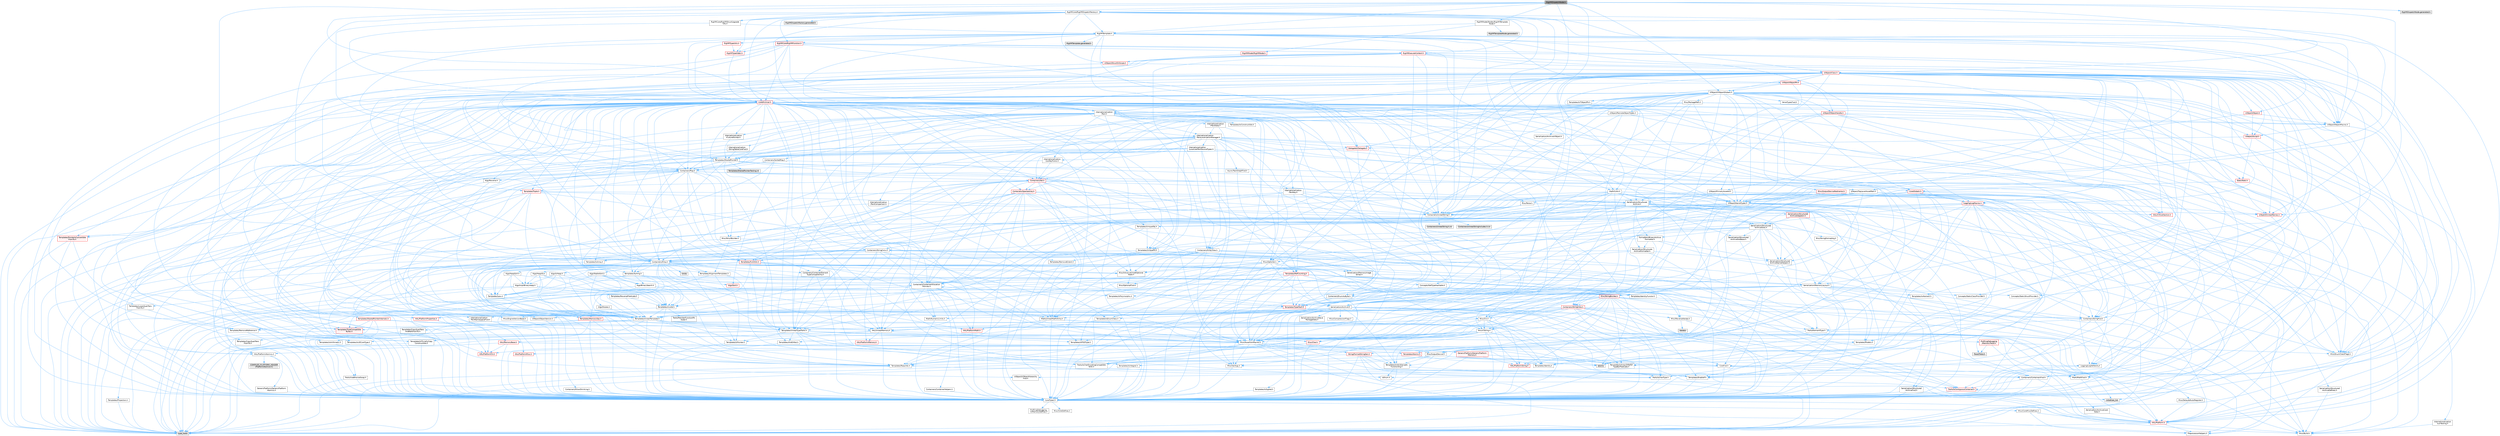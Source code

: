 digraph "RigVMDispatchNode.h"
{
 // INTERACTIVE_SVG=YES
 // LATEX_PDF_SIZE
  bgcolor="transparent";
  edge [fontname=Helvetica,fontsize=10,labelfontname=Helvetica,labelfontsize=10];
  node [fontname=Helvetica,fontsize=10,shape=box,height=0.2,width=0.4];
  Node1 [id="Node000001",label="RigVMDispatchNode.h",height=0.2,width=0.4,color="gray40", fillcolor="grey60", style="filled", fontcolor="black",tooltip=" "];
  Node1 -> Node2 [id="edge1_Node000001_Node000002",color="steelblue1",style="solid",tooltip=" "];
  Node2 [id="Node000002",label="Containers/Array.h",height=0.2,width=0.4,color="grey40", fillcolor="white", style="filled",URL="$df/dd0/Array_8h.html",tooltip=" "];
  Node2 -> Node3 [id="edge2_Node000002_Node000003",color="steelblue1",style="solid",tooltip=" "];
  Node3 [id="Node000003",label="CoreTypes.h",height=0.2,width=0.4,color="grey40", fillcolor="white", style="filled",URL="$dc/dec/CoreTypes_8h.html",tooltip=" "];
  Node3 -> Node4 [id="edge3_Node000003_Node000004",color="steelblue1",style="solid",tooltip=" "];
  Node4 [id="Node000004",label="HAL/Platform.h",height=0.2,width=0.4,color="red", fillcolor="#FFF0F0", style="filled",URL="$d9/dd0/Platform_8h.html",tooltip=" "];
  Node4 -> Node5 [id="edge4_Node000004_Node000005",color="steelblue1",style="solid",tooltip=" "];
  Node5 [id="Node000005",label="Misc/Build.h",height=0.2,width=0.4,color="grey40", fillcolor="white", style="filled",URL="$d3/dbb/Build_8h.html",tooltip=" "];
  Node4 -> Node7 [id="edge5_Node000004_Node000007",color="steelblue1",style="solid",tooltip=" "];
  Node7 [id="Node000007",label="type_traits",height=0.2,width=0.4,color="grey60", fillcolor="#E0E0E0", style="filled",tooltip=" "];
  Node4 -> Node8 [id="edge6_Node000004_Node000008",color="steelblue1",style="solid",tooltip=" "];
  Node8 [id="Node000008",label="PreprocessorHelpers.h",height=0.2,width=0.4,color="grey40", fillcolor="white", style="filled",URL="$db/ddb/PreprocessorHelpers_8h.html",tooltip=" "];
  Node3 -> Node14 [id="edge7_Node000003_Node000014",color="steelblue1",style="solid",tooltip=" "];
  Node14 [id="Node000014",label="ProfilingDebugging\l/UMemoryDefines.h",height=0.2,width=0.4,color="grey40", fillcolor="white", style="filled",URL="$d2/da2/UMemoryDefines_8h.html",tooltip=" "];
  Node3 -> Node15 [id="edge8_Node000003_Node000015",color="steelblue1",style="solid",tooltip=" "];
  Node15 [id="Node000015",label="Misc/CoreMiscDefines.h",height=0.2,width=0.4,color="grey40", fillcolor="white", style="filled",URL="$da/d38/CoreMiscDefines_8h.html",tooltip=" "];
  Node15 -> Node4 [id="edge9_Node000015_Node000004",color="steelblue1",style="solid",tooltip=" "];
  Node15 -> Node8 [id="edge10_Node000015_Node000008",color="steelblue1",style="solid",tooltip=" "];
  Node3 -> Node16 [id="edge11_Node000003_Node000016",color="steelblue1",style="solid",tooltip=" "];
  Node16 [id="Node000016",label="Misc/CoreDefines.h",height=0.2,width=0.4,color="grey40", fillcolor="white", style="filled",URL="$d3/dd2/CoreDefines_8h.html",tooltip=" "];
  Node2 -> Node17 [id="edge12_Node000002_Node000017",color="steelblue1",style="solid",tooltip=" "];
  Node17 [id="Node000017",label="Misc/AssertionMacros.h",height=0.2,width=0.4,color="grey40", fillcolor="white", style="filled",URL="$d0/dfa/AssertionMacros_8h.html",tooltip=" "];
  Node17 -> Node3 [id="edge13_Node000017_Node000003",color="steelblue1",style="solid",tooltip=" "];
  Node17 -> Node4 [id="edge14_Node000017_Node000004",color="steelblue1",style="solid",tooltip=" "];
  Node17 -> Node18 [id="edge15_Node000017_Node000018",color="steelblue1",style="solid",tooltip=" "];
  Node18 [id="Node000018",label="HAL/PlatformMisc.h",height=0.2,width=0.4,color="red", fillcolor="#FFF0F0", style="filled",URL="$d0/df5/PlatformMisc_8h.html",tooltip=" "];
  Node18 -> Node3 [id="edge16_Node000018_Node000003",color="steelblue1",style="solid",tooltip=" "];
  Node17 -> Node8 [id="edge17_Node000017_Node000008",color="steelblue1",style="solid",tooltip=" "];
  Node17 -> Node54 [id="edge18_Node000017_Node000054",color="steelblue1",style="solid",tooltip=" "];
  Node54 [id="Node000054",label="Templates/EnableIf.h",height=0.2,width=0.4,color="grey40", fillcolor="white", style="filled",URL="$d7/d60/EnableIf_8h.html",tooltip=" "];
  Node54 -> Node3 [id="edge19_Node000054_Node000003",color="steelblue1",style="solid",tooltip=" "];
  Node17 -> Node55 [id="edge20_Node000017_Node000055",color="steelblue1",style="solid",tooltip=" "];
  Node55 [id="Node000055",label="Templates/IsArrayOrRefOf\lTypeByPredicate.h",height=0.2,width=0.4,color="grey40", fillcolor="white", style="filled",URL="$d6/da1/IsArrayOrRefOfTypeByPredicate_8h.html",tooltip=" "];
  Node55 -> Node3 [id="edge21_Node000055_Node000003",color="steelblue1",style="solid",tooltip=" "];
  Node17 -> Node56 [id="edge22_Node000017_Node000056",color="steelblue1",style="solid",tooltip=" "];
  Node56 [id="Node000056",label="Templates/IsValidVariadic\lFunctionArg.h",height=0.2,width=0.4,color="grey40", fillcolor="white", style="filled",URL="$d0/dc8/IsValidVariadicFunctionArg_8h.html",tooltip=" "];
  Node56 -> Node3 [id="edge23_Node000056_Node000003",color="steelblue1",style="solid",tooltip=" "];
  Node56 -> Node57 [id="edge24_Node000056_Node000057",color="steelblue1",style="solid",tooltip=" "];
  Node57 [id="Node000057",label="IsEnum.h",height=0.2,width=0.4,color="grey40", fillcolor="white", style="filled",URL="$d4/de5/IsEnum_8h.html",tooltip=" "];
  Node56 -> Node7 [id="edge25_Node000056_Node000007",color="steelblue1",style="solid",tooltip=" "];
  Node17 -> Node58 [id="edge26_Node000017_Node000058",color="steelblue1",style="solid",tooltip=" "];
  Node58 [id="Node000058",label="Traits/IsCharEncodingCompatible\lWith.h",height=0.2,width=0.4,color="grey40", fillcolor="white", style="filled",URL="$df/dd1/IsCharEncodingCompatibleWith_8h.html",tooltip=" "];
  Node58 -> Node7 [id="edge27_Node000058_Node000007",color="steelblue1",style="solid",tooltip=" "];
  Node58 -> Node59 [id="edge28_Node000058_Node000059",color="steelblue1",style="solid",tooltip=" "];
  Node59 [id="Node000059",label="Traits/IsCharType.h",height=0.2,width=0.4,color="grey40", fillcolor="white", style="filled",URL="$db/d51/IsCharType_8h.html",tooltip=" "];
  Node59 -> Node3 [id="edge29_Node000059_Node000003",color="steelblue1",style="solid",tooltip=" "];
  Node17 -> Node60 [id="edge30_Node000017_Node000060",color="steelblue1",style="solid",tooltip=" "];
  Node60 [id="Node000060",label="Misc/VarArgs.h",height=0.2,width=0.4,color="grey40", fillcolor="white", style="filled",URL="$d5/d6f/VarArgs_8h.html",tooltip=" "];
  Node60 -> Node3 [id="edge31_Node000060_Node000003",color="steelblue1",style="solid",tooltip=" "];
  Node17 -> Node61 [id="edge32_Node000017_Node000061",color="steelblue1",style="solid",tooltip=" "];
  Node61 [id="Node000061",label="String/FormatStringSan.h",height=0.2,width=0.4,color="red", fillcolor="#FFF0F0", style="filled",URL="$d3/d8b/FormatStringSan_8h.html",tooltip=" "];
  Node61 -> Node7 [id="edge33_Node000061_Node000007",color="steelblue1",style="solid",tooltip=" "];
  Node61 -> Node3 [id="edge34_Node000061_Node000003",color="steelblue1",style="solid",tooltip=" "];
  Node61 -> Node62 [id="edge35_Node000061_Node000062",color="steelblue1",style="solid",tooltip=" "];
  Node62 [id="Node000062",label="Templates/Requires.h",height=0.2,width=0.4,color="grey40", fillcolor="white", style="filled",URL="$dc/d96/Requires_8h.html",tooltip=" "];
  Node62 -> Node54 [id="edge36_Node000062_Node000054",color="steelblue1",style="solid",tooltip=" "];
  Node62 -> Node7 [id="edge37_Node000062_Node000007",color="steelblue1",style="solid",tooltip=" "];
  Node61 -> Node63 [id="edge38_Node000061_Node000063",color="steelblue1",style="solid",tooltip=" "];
  Node63 [id="Node000063",label="Templates/Identity.h",height=0.2,width=0.4,color="grey40", fillcolor="white", style="filled",URL="$d0/dd5/Identity_8h.html",tooltip=" "];
  Node61 -> Node56 [id="edge39_Node000061_Node000056",color="steelblue1",style="solid",tooltip=" "];
  Node61 -> Node59 [id="edge40_Node000061_Node000059",color="steelblue1",style="solid",tooltip=" "];
  Node61 -> Node26 [id="edge41_Node000061_Node000026",color="steelblue1",style="solid",tooltip=" "];
  Node26 [id="Node000026",label="Containers/ContainersFwd.h",height=0.2,width=0.4,color="grey40", fillcolor="white", style="filled",URL="$d4/d0a/ContainersFwd_8h.html",tooltip=" "];
  Node26 -> Node4 [id="edge42_Node000026_Node000004",color="steelblue1",style="solid",tooltip=" "];
  Node26 -> Node3 [id="edge43_Node000026_Node000003",color="steelblue1",style="solid",tooltip=" "];
  Node26 -> Node23 [id="edge44_Node000026_Node000023",color="steelblue1",style="solid",tooltip=" "];
  Node23 [id="Node000023",label="Traits/IsContiguousContainer.h",height=0.2,width=0.4,color="red", fillcolor="#FFF0F0", style="filled",URL="$d5/d3c/IsContiguousContainer_8h.html",tooltip=" "];
  Node23 -> Node3 [id="edge45_Node000023_Node000003",color="steelblue1",style="solid",tooltip=" "];
  Node23 -> Node22 [id="edge46_Node000023_Node000022",color="steelblue1",style="solid",tooltip=" "];
  Node22 [id="Node000022",label="initializer_list",height=0.2,width=0.4,color="grey60", fillcolor="#E0E0E0", style="filled",tooltip=" "];
  Node17 -> Node67 [id="edge47_Node000017_Node000067",color="steelblue1",style="solid",tooltip=" "];
  Node67 [id="Node000067",label="atomic",height=0.2,width=0.4,color="grey60", fillcolor="#E0E0E0", style="filled",tooltip=" "];
  Node2 -> Node68 [id="edge48_Node000002_Node000068",color="steelblue1",style="solid",tooltip=" "];
  Node68 [id="Node000068",label="Misc/IntrusiveUnsetOptional\lState.h",height=0.2,width=0.4,color="grey40", fillcolor="white", style="filled",URL="$d2/d0a/IntrusiveUnsetOptionalState_8h.html",tooltip=" "];
  Node68 -> Node69 [id="edge49_Node000068_Node000069",color="steelblue1",style="solid",tooltip=" "];
  Node69 [id="Node000069",label="Misc/OptionalFwd.h",height=0.2,width=0.4,color="grey40", fillcolor="white", style="filled",URL="$dc/d50/OptionalFwd_8h.html",tooltip=" "];
  Node2 -> Node70 [id="edge50_Node000002_Node000070",color="steelblue1",style="solid",tooltip=" "];
  Node70 [id="Node000070",label="Misc/ReverseIterate.h",height=0.2,width=0.4,color="grey40", fillcolor="white", style="filled",URL="$db/de3/ReverseIterate_8h.html",tooltip=" "];
  Node70 -> Node4 [id="edge51_Node000070_Node000004",color="steelblue1",style="solid",tooltip=" "];
  Node70 -> Node71 [id="edge52_Node000070_Node000071",color="steelblue1",style="solid",tooltip=" "];
  Node71 [id="Node000071",label="iterator",height=0.2,width=0.4,color="grey60", fillcolor="#E0E0E0", style="filled",tooltip=" "];
  Node2 -> Node72 [id="edge53_Node000002_Node000072",color="steelblue1",style="solid",tooltip=" "];
  Node72 [id="Node000072",label="HAL/UnrealMemory.h",height=0.2,width=0.4,color="grey40", fillcolor="white", style="filled",URL="$d9/d96/UnrealMemory_8h.html",tooltip=" "];
  Node72 -> Node3 [id="edge54_Node000072_Node000003",color="steelblue1",style="solid",tooltip=" "];
  Node72 -> Node73 [id="edge55_Node000072_Node000073",color="steelblue1",style="solid",tooltip=" "];
  Node73 [id="Node000073",label="GenericPlatform/GenericPlatform\lMemory.h",height=0.2,width=0.4,color="red", fillcolor="#FFF0F0", style="filled",URL="$dd/d22/GenericPlatformMemory_8h.html",tooltip=" "];
  Node73 -> Node25 [id="edge56_Node000073_Node000025",color="steelblue1",style="solid",tooltip=" "];
  Node25 [id="Node000025",label="CoreFwd.h",height=0.2,width=0.4,color="grey40", fillcolor="white", style="filled",URL="$d1/d1e/CoreFwd_8h.html",tooltip=" "];
  Node25 -> Node3 [id="edge57_Node000025_Node000003",color="steelblue1",style="solid",tooltip=" "];
  Node25 -> Node26 [id="edge58_Node000025_Node000026",color="steelblue1",style="solid",tooltip=" "];
  Node25 -> Node27 [id="edge59_Node000025_Node000027",color="steelblue1",style="solid",tooltip=" "];
  Node27 [id="Node000027",label="Math/MathFwd.h",height=0.2,width=0.4,color="grey40", fillcolor="white", style="filled",URL="$d2/d10/MathFwd_8h.html",tooltip=" "];
  Node27 -> Node4 [id="edge60_Node000027_Node000004",color="steelblue1",style="solid",tooltip=" "];
  Node25 -> Node28 [id="edge61_Node000025_Node000028",color="steelblue1",style="solid",tooltip=" "];
  Node28 [id="Node000028",label="UObject/UObjectHierarchy\lFwd.h",height=0.2,width=0.4,color="grey40", fillcolor="white", style="filled",URL="$d3/d13/UObjectHierarchyFwd_8h.html",tooltip=" "];
  Node73 -> Node3 [id="edge62_Node000073_Node000003",color="steelblue1",style="solid",tooltip=" "];
  Node73 -> Node74 [id="edge63_Node000073_Node000074",color="steelblue1",style="solid",tooltip=" "];
  Node74 [id="Node000074",label="HAL/PlatformString.h",height=0.2,width=0.4,color="red", fillcolor="#FFF0F0", style="filled",URL="$db/db5/PlatformString_8h.html",tooltip=" "];
  Node74 -> Node3 [id="edge64_Node000074_Node000003",color="steelblue1",style="solid",tooltip=" "];
  Node72 -> Node76 [id="edge65_Node000072_Node000076",color="steelblue1",style="solid",tooltip=" "];
  Node76 [id="Node000076",label="HAL/MemoryBase.h",height=0.2,width=0.4,color="red", fillcolor="#FFF0F0", style="filled",URL="$d6/d9f/MemoryBase_8h.html",tooltip=" "];
  Node76 -> Node3 [id="edge66_Node000076_Node000003",color="steelblue1",style="solid",tooltip=" "];
  Node76 -> Node47 [id="edge67_Node000076_Node000047",color="steelblue1",style="solid",tooltip=" "];
  Node47 [id="Node000047",label="HAL/PlatformAtomics.h",height=0.2,width=0.4,color="grey40", fillcolor="white", style="filled",URL="$d3/d36/PlatformAtomics_8h.html",tooltip=" "];
  Node47 -> Node3 [id="edge68_Node000047_Node000003",color="steelblue1",style="solid",tooltip=" "];
  Node47 -> Node48 [id="edge69_Node000047_Node000048",color="steelblue1",style="solid",tooltip=" "];
  Node48 [id="Node000048",label="GenericPlatform/GenericPlatform\lAtomics.h",height=0.2,width=0.4,color="grey40", fillcolor="white", style="filled",URL="$da/d72/GenericPlatformAtomics_8h.html",tooltip=" "];
  Node48 -> Node3 [id="edge70_Node000048_Node000003",color="steelblue1",style="solid",tooltip=" "];
  Node47 -> Node49 [id="edge71_Node000047_Node000049",color="steelblue1",style="solid",tooltip=" "];
  Node49 [id="Node000049",label="COMPILED_PLATFORM_HEADER\l(PlatformAtomics.h)",height=0.2,width=0.4,color="grey60", fillcolor="#E0E0E0", style="filled",tooltip=" "];
  Node76 -> Node30 [id="edge72_Node000076_Node000030",color="steelblue1",style="solid",tooltip=" "];
  Node30 [id="Node000030",label="HAL/PlatformCrt.h",height=0.2,width=0.4,color="red", fillcolor="#FFF0F0", style="filled",URL="$d8/d75/PlatformCrt_8h.html",tooltip=" "];
  Node76 -> Node78 [id="edge73_Node000076_Node000078",color="steelblue1",style="solid",tooltip=" "];
  Node78 [id="Node000078",label="Misc/OutputDevice.h",height=0.2,width=0.4,color="grey40", fillcolor="white", style="filled",URL="$d7/d32/OutputDevice_8h.html",tooltip=" "];
  Node78 -> Node25 [id="edge74_Node000078_Node000025",color="steelblue1",style="solid",tooltip=" "];
  Node78 -> Node3 [id="edge75_Node000078_Node000003",color="steelblue1",style="solid",tooltip=" "];
  Node78 -> Node79 [id="edge76_Node000078_Node000079",color="steelblue1",style="solid",tooltip=" "];
  Node79 [id="Node000079",label="Logging/LogVerbosity.h",height=0.2,width=0.4,color="grey40", fillcolor="white", style="filled",URL="$d2/d8f/LogVerbosity_8h.html",tooltip=" "];
  Node79 -> Node3 [id="edge77_Node000079_Node000003",color="steelblue1",style="solid",tooltip=" "];
  Node78 -> Node60 [id="edge78_Node000078_Node000060",color="steelblue1",style="solid",tooltip=" "];
  Node78 -> Node55 [id="edge79_Node000078_Node000055",color="steelblue1",style="solid",tooltip=" "];
  Node78 -> Node56 [id="edge80_Node000078_Node000056",color="steelblue1",style="solid",tooltip=" "];
  Node78 -> Node58 [id="edge81_Node000078_Node000058",color="steelblue1",style="solid",tooltip=" "];
  Node76 -> Node80 [id="edge82_Node000076_Node000080",color="steelblue1",style="solid",tooltip=" "];
  Node80 [id="Node000080",label="Templates/Atomic.h",height=0.2,width=0.4,color="red", fillcolor="#FFF0F0", style="filled",URL="$d3/d91/Atomic_8h.html",tooltip=" "];
  Node80 -> Node83 [id="edge83_Node000080_Node000083",color="steelblue1",style="solid",tooltip=" "];
  Node83 [id="Node000083",label="Templates/IsIntegral.h",height=0.2,width=0.4,color="grey40", fillcolor="white", style="filled",URL="$da/d64/IsIntegral_8h.html",tooltip=" "];
  Node83 -> Node3 [id="edge84_Node000083_Node000003",color="steelblue1",style="solid",tooltip=" "];
  Node80 -> Node67 [id="edge85_Node000080_Node000067",color="steelblue1",style="solid",tooltip=" "];
  Node72 -> Node89 [id="edge86_Node000072_Node000089",color="steelblue1",style="solid",tooltip=" "];
  Node89 [id="Node000089",label="HAL/PlatformMemory.h",height=0.2,width=0.4,color="red", fillcolor="#FFF0F0", style="filled",URL="$de/d68/PlatformMemory_8h.html",tooltip=" "];
  Node89 -> Node3 [id="edge87_Node000089_Node000003",color="steelblue1",style="solid",tooltip=" "];
  Node89 -> Node73 [id="edge88_Node000089_Node000073",color="steelblue1",style="solid",tooltip=" "];
  Node72 -> Node91 [id="edge89_Node000072_Node000091",color="steelblue1",style="solid",tooltip=" "];
  Node91 [id="Node000091",label="ProfilingDebugging\l/MemoryTrace.h",height=0.2,width=0.4,color="red", fillcolor="#FFF0F0", style="filled",URL="$da/dd7/MemoryTrace_8h.html",tooltip=" "];
  Node91 -> Node4 [id="edge90_Node000091_Node000004",color="steelblue1",style="solid",tooltip=" "];
  Node91 -> Node42 [id="edge91_Node000091_Node000042",color="steelblue1",style="solid",tooltip=" "];
  Node42 [id="Node000042",label="Misc/EnumClassFlags.h",height=0.2,width=0.4,color="grey40", fillcolor="white", style="filled",URL="$d8/de7/EnumClassFlags_8h.html",tooltip=" "];
  Node91 -> Node53 [id="edge92_Node000091_Node000053",color="steelblue1",style="solid",tooltip=" "];
  Node53 [id="Node000053",label="Trace/Trace.h",height=0.2,width=0.4,color="grey60", fillcolor="#E0E0E0", style="filled",tooltip=" "];
  Node72 -> Node92 [id="edge93_Node000072_Node000092",color="steelblue1",style="solid",tooltip=" "];
  Node92 [id="Node000092",label="Templates/IsPointer.h",height=0.2,width=0.4,color="grey40", fillcolor="white", style="filled",URL="$d7/d05/IsPointer_8h.html",tooltip=" "];
  Node92 -> Node3 [id="edge94_Node000092_Node000003",color="steelblue1",style="solid",tooltip=" "];
  Node2 -> Node93 [id="edge95_Node000002_Node000093",color="steelblue1",style="solid",tooltip=" "];
  Node93 [id="Node000093",label="Templates/UnrealTypeTraits.h",height=0.2,width=0.4,color="grey40", fillcolor="white", style="filled",URL="$d2/d2d/UnrealTypeTraits_8h.html",tooltip=" "];
  Node93 -> Node3 [id="edge96_Node000093_Node000003",color="steelblue1",style="solid",tooltip=" "];
  Node93 -> Node92 [id="edge97_Node000093_Node000092",color="steelblue1",style="solid",tooltip=" "];
  Node93 -> Node17 [id="edge98_Node000093_Node000017",color="steelblue1",style="solid",tooltip=" "];
  Node93 -> Node85 [id="edge99_Node000093_Node000085",color="steelblue1",style="solid",tooltip=" "];
  Node85 [id="Node000085",label="Templates/AndOrNot.h",height=0.2,width=0.4,color="grey40", fillcolor="white", style="filled",URL="$db/d0a/AndOrNot_8h.html",tooltip=" "];
  Node85 -> Node3 [id="edge100_Node000085_Node000003",color="steelblue1",style="solid",tooltip=" "];
  Node93 -> Node54 [id="edge101_Node000093_Node000054",color="steelblue1",style="solid",tooltip=" "];
  Node93 -> Node94 [id="edge102_Node000093_Node000094",color="steelblue1",style="solid",tooltip=" "];
  Node94 [id="Node000094",label="Templates/IsArithmetic.h",height=0.2,width=0.4,color="grey40", fillcolor="white", style="filled",URL="$d2/d5d/IsArithmetic_8h.html",tooltip=" "];
  Node94 -> Node3 [id="edge103_Node000094_Node000003",color="steelblue1",style="solid",tooltip=" "];
  Node93 -> Node57 [id="edge104_Node000093_Node000057",color="steelblue1",style="solid",tooltip=" "];
  Node93 -> Node95 [id="edge105_Node000093_Node000095",color="steelblue1",style="solid",tooltip=" "];
  Node95 [id="Node000095",label="Templates/Models.h",height=0.2,width=0.4,color="grey40", fillcolor="white", style="filled",URL="$d3/d0c/Models_8h.html",tooltip=" "];
  Node95 -> Node63 [id="edge106_Node000095_Node000063",color="steelblue1",style="solid",tooltip=" "];
  Node93 -> Node96 [id="edge107_Node000093_Node000096",color="steelblue1",style="solid",tooltip=" "];
  Node96 [id="Node000096",label="Templates/IsPODType.h",height=0.2,width=0.4,color="grey40", fillcolor="white", style="filled",URL="$d7/db1/IsPODType_8h.html",tooltip=" "];
  Node96 -> Node3 [id="edge108_Node000096_Node000003",color="steelblue1",style="solid",tooltip=" "];
  Node93 -> Node97 [id="edge109_Node000093_Node000097",color="steelblue1",style="solid",tooltip=" "];
  Node97 [id="Node000097",label="Templates/IsUECoreType.h",height=0.2,width=0.4,color="grey40", fillcolor="white", style="filled",URL="$d1/db8/IsUECoreType_8h.html",tooltip=" "];
  Node97 -> Node3 [id="edge110_Node000097_Node000003",color="steelblue1",style="solid",tooltip=" "];
  Node97 -> Node7 [id="edge111_Node000097_Node000007",color="steelblue1",style="solid",tooltip=" "];
  Node93 -> Node86 [id="edge112_Node000093_Node000086",color="steelblue1",style="solid",tooltip=" "];
  Node86 [id="Node000086",label="Templates/IsTriviallyCopy\lConstructible.h",height=0.2,width=0.4,color="grey40", fillcolor="white", style="filled",URL="$d3/d78/IsTriviallyCopyConstructible_8h.html",tooltip=" "];
  Node86 -> Node3 [id="edge113_Node000086_Node000003",color="steelblue1",style="solid",tooltip=" "];
  Node86 -> Node7 [id="edge114_Node000086_Node000007",color="steelblue1",style="solid",tooltip=" "];
  Node2 -> Node98 [id="edge115_Node000002_Node000098",color="steelblue1",style="solid",tooltip=" "];
  Node98 [id="Node000098",label="Templates/UnrealTemplate.h",height=0.2,width=0.4,color="grey40", fillcolor="white", style="filled",URL="$d4/d24/UnrealTemplate_8h.html",tooltip=" "];
  Node98 -> Node3 [id="edge116_Node000098_Node000003",color="steelblue1",style="solid",tooltip=" "];
  Node98 -> Node92 [id="edge117_Node000098_Node000092",color="steelblue1",style="solid",tooltip=" "];
  Node98 -> Node72 [id="edge118_Node000098_Node000072",color="steelblue1",style="solid",tooltip=" "];
  Node98 -> Node99 [id="edge119_Node000098_Node000099",color="steelblue1",style="solid",tooltip=" "];
  Node99 [id="Node000099",label="Templates/CopyQualifiers\lAndRefsFromTo.h",height=0.2,width=0.4,color="grey40", fillcolor="white", style="filled",URL="$d3/db3/CopyQualifiersAndRefsFromTo_8h.html",tooltip=" "];
  Node99 -> Node100 [id="edge120_Node000099_Node000100",color="steelblue1",style="solid",tooltip=" "];
  Node100 [id="Node000100",label="Templates/CopyQualifiers\lFromTo.h",height=0.2,width=0.4,color="grey40", fillcolor="white", style="filled",URL="$d5/db4/CopyQualifiersFromTo_8h.html",tooltip=" "];
  Node98 -> Node93 [id="edge121_Node000098_Node000093",color="steelblue1",style="solid",tooltip=" "];
  Node98 -> Node101 [id="edge122_Node000098_Node000101",color="steelblue1",style="solid",tooltip=" "];
  Node101 [id="Node000101",label="Templates/RemoveReference.h",height=0.2,width=0.4,color="grey40", fillcolor="white", style="filled",URL="$da/dbe/RemoveReference_8h.html",tooltip=" "];
  Node101 -> Node3 [id="edge123_Node000101_Node000003",color="steelblue1",style="solid",tooltip=" "];
  Node98 -> Node62 [id="edge124_Node000098_Node000062",color="steelblue1",style="solid",tooltip=" "];
  Node98 -> Node102 [id="edge125_Node000098_Node000102",color="steelblue1",style="solid",tooltip=" "];
  Node102 [id="Node000102",label="Templates/TypeCompatible\lBytes.h",height=0.2,width=0.4,color="red", fillcolor="#FFF0F0", style="filled",URL="$df/d0a/TypeCompatibleBytes_8h.html",tooltip=" "];
  Node102 -> Node3 [id="edge126_Node000102_Node000003",color="steelblue1",style="solid",tooltip=" "];
  Node102 -> Node7 [id="edge127_Node000102_Node000007",color="steelblue1",style="solid",tooltip=" "];
  Node98 -> Node63 [id="edge128_Node000098_Node000063",color="steelblue1",style="solid",tooltip=" "];
  Node98 -> Node23 [id="edge129_Node000098_Node000023",color="steelblue1",style="solid",tooltip=" "];
  Node98 -> Node103 [id="edge130_Node000098_Node000103",color="steelblue1",style="solid",tooltip=" "];
  Node103 [id="Node000103",label="Traits/UseBitwiseSwap.h",height=0.2,width=0.4,color="grey40", fillcolor="white", style="filled",URL="$db/df3/UseBitwiseSwap_8h.html",tooltip=" "];
  Node103 -> Node3 [id="edge131_Node000103_Node000003",color="steelblue1",style="solid",tooltip=" "];
  Node103 -> Node7 [id="edge132_Node000103_Node000007",color="steelblue1",style="solid",tooltip=" "];
  Node98 -> Node7 [id="edge133_Node000098_Node000007",color="steelblue1",style="solid",tooltip=" "];
  Node2 -> Node104 [id="edge134_Node000002_Node000104",color="steelblue1",style="solid",tooltip=" "];
  Node104 [id="Node000104",label="Containers/AllowShrinking.h",height=0.2,width=0.4,color="grey40", fillcolor="white", style="filled",URL="$d7/d1a/AllowShrinking_8h.html",tooltip=" "];
  Node104 -> Node3 [id="edge135_Node000104_Node000003",color="steelblue1",style="solid",tooltip=" "];
  Node2 -> Node105 [id="edge136_Node000002_Node000105",color="steelblue1",style="solid",tooltip=" "];
  Node105 [id="Node000105",label="Containers/ContainerAllocation\lPolicies.h",height=0.2,width=0.4,color="grey40", fillcolor="white", style="filled",URL="$d7/dff/ContainerAllocationPolicies_8h.html",tooltip=" "];
  Node105 -> Node3 [id="edge137_Node000105_Node000003",color="steelblue1",style="solid",tooltip=" "];
  Node105 -> Node106 [id="edge138_Node000105_Node000106",color="steelblue1",style="solid",tooltip=" "];
  Node106 [id="Node000106",label="Containers/ContainerHelpers.h",height=0.2,width=0.4,color="grey40", fillcolor="white", style="filled",URL="$d7/d33/ContainerHelpers_8h.html",tooltip=" "];
  Node106 -> Node3 [id="edge139_Node000106_Node000003",color="steelblue1",style="solid",tooltip=" "];
  Node105 -> Node105 [id="edge140_Node000105_Node000105",color="steelblue1",style="solid",tooltip=" "];
  Node105 -> Node107 [id="edge141_Node000105_Node000107",color="steelblue1",style="solid",tooltip=" "];
  Node107 [id="Node000107",label="HAL/PlatformMath.h",height=0.2,width=0.4,color="red", fillcolor="#FFF0F0", style="filled",URL="$dc/d53/PlatformMath_8h.html",tooltip=" "];
  Node107 -> Node3 [id="edge142_Node000107_Node000003",color="steelblue1",style="solid",tooltip=" "];
  Node105 -> Node72 [id="edge143_Node000105_Node000072",color="steelblue1",style="solid",tooltip=" "];
  Node105 -> Node40 [id="edge144_Node000105_Node000040",color="steelblue1",style="solid",tooltip=" "];
  Node40 [id="Node000040",label="Math/NumericLimits.h",height=0.2,width=0.4,color="grey40", fillcolor="white", style="filled",URL="$df/d1b/NumericLimits_8h.html",tooltip=" "];
  Node40 -> Node3 [id="edge145_Node000040_Node000003",color="steelblue1",style="solid",tooltip=" "];
  Node105 -> Node17 [id="edge146_Node000105_Node000017",color="steelblue1",style="solid",tooltip=" "];
  Node105 -> Node115 [id="edge147_Node000105_Node000115",color="steelblue1",style="solid",tooltip=" "];
  Node115 [id="Node000115",label="Templates/IsPolymorphic.h",height=0.2,width=0.4,color="grey40", fillcolor="white", style="filled",URL="$dc/d20/IsPolymorphic_8h.html",tooltip=" "];
  Node105 -> Node116 [id="edge148_Node000105_Node000116",color="steelblue1",style="solid",tooltip=" "];
  Node116 [id="Node000116",label="Templates/MemoryOps.h",height=0.2,width=0.4,color="red", fillcolor="#FFF0F0", style="filled",URL="$db/dea/MemoryOps_8h.html",tooltip=" "];
  Node116 -> Node3 [id="edge149_Node000116_Node000003",color="steelblue1",style="solid",tooltip=" "];
  Node116 -> Node72 [id="edge150_Node000116_Node000072",color="steelblue1",style="solid",tooltip=" "];
  Node116 -> Node86 [id="edge151_Node000116_Node000086",color="steelblue1",style="solid",tooltip=" "];
  Node116 -> Node62 [id="edge152_Node000116_Node000062",color="steelblue1",style="solid",tooltip=" "];
  Node116 -> Node93 [id="edge153_Node000116_Node000093",color="steelblue1",style="solid",tooltip=" "];
  Node116 -> Node103 [id="edge154_Node000116_Node000103",color="steelblue1",style="solid",tooltip=" "];
  Node116 -> Node7 [id="edge155_Node000116_Node000007",color="steelblue1",style="solid",tooltip=" "];
  Node105 -> Node102 [id="edge156_Node000105_Node000102",color="steelblue1",style="solid",tooltip=" "];
  Node105 -> Node7 [id="edge157_Node000105_Node000007",color="steelblue1",style="solid",tooltip=" "];
  Node2 -> Node117 [id="edge158_Node000002_Node000117",color="steelblue1",style="solid",tooltip=" "];
  Node117 [id="Node000117",label="Containers/ContainerElement\lTypeCompatibility.h",height=0.2,width=0.4,color="grey40", fillcolor="white", style="filled",URL="$df/ddf/ContainerElementTypeCompatibility_8h.html",tooltip=" "];
  Node117 -> Node3 [id="edge159_Node000117_Node000003",color="steelblue1",style="solid",tooltip=" "];
  Node117 -> Node93 [id="edge160_Node000117_Node000093",color="steelblue1",style="solid",tooltip=" "];
  Node2 -> Node118 [id="edge161_Node000002_Node000118",color="steelblue1",style="solid",tooltip=" "];
  Node118 [id="Node000118",label="Serialization/Archive.h",height=0.2,width=0.4,color="grey40", fillcolor="white", style="filled",URL="$d7/d3b/Archive_8h.html",tooltip=" "];
  Node118 -> Node25 [id="edge162_Node000118_Node000025",color="steelblue1",style="solid",tooltip=" "];
  Node118 -> Node3 [id="edge163_Node000118_Node000003",color="steelblue1",style="solid",tooltip=" "];
  Node118 -> Node119 [id="edge164_Node000118_Node000119",color="steelblue1",style="solid",tooltip=" "];
  Node119 [id="Node000119",label="HAL/PlatformProperties.h",height=0.2,width=0.4,color="red", fillcolor="#FFF0F0", style="filled",URL="$d9/db0/PlatformProperties_8h.html",tooltip=" "];
  Node119 -> Node3 [id="edge165_Node000119_Node000003",color="steelblue1",style="solid",tooltip=" "];
  Node118 -> Node122 [id="edge166_Node000118_Node000122",color="steelblue1",style="solid",tooltip=" "];
  Node122 [id="Node000122",label="Internationalization\l/TextNamespaceFwd.h",height=0.2,width=0.4,color="grey40", fillcolor="white", style="filled",URL="$d8/d97/TextNamespaceFwd_8h.html",tooltip=" "];
  Node122 -> Node3 [id="edge167_Node000122_Node000003",color="steelblue1",style="solid",tooltip=" "];
  Node118 -> Node27 [id="edge168_Node000118_Node000027",color="steelblue1",style="solid",tooltip=" "];
  Node118 -> Node17 [id="edge169_Node000118_Node000017",color="steelblue1",style="solid",tooltip=" "];
  Node118 -> Node5 [id="edge170_Node000118_Node000005",color="steelblue1",style="solid",tooltip=" "];
  Node118 -> Node41 [id="edge171_Node000118_Node000041",color="steelblue1",style="solid",tooltip=" "];
  Node41 [id="Node000041",label="Misc/CompressionFlags.h",height=0.2,width=0.4,color="grey40", fillcolor="white", style="filled",URL="$d9/d76/CompressionFlags_8h.html",tooltip=" "];
  Node118 -> Node123 [id="edge172_Node000118_Node000123",color="steelblue1",style="solid",tooltip=" "];
  Node123 [id="Node000123",label="Misc/EngineVersionBase.h",height=0.2,width=0.4,color="grey40", fillcolor="white", style="filled",URL="$d5/d2b/EngineVersionBase_8h.html",tooltip=" "];
  Node123 -> Node3 [id="edge173_Node000123_Node000003",color="steelblue1",style="solid",tooltip=" "];
  Node118 -> Node60 [id="edge174_Node000118_Node000060",color="steelblue1",style="solid",tooltip=" "];
  Node118 -> Node124 [id="edge175_Node000118_Node000124",color="steelblue1",style="solid",tooltip=" "];
  Node124 [id="Node000124",label="Serialization/ArchiveCook\lData.h",height=0.2,width=0.4,color="grey40", fillcolor="white", style="filled",URL="$dc/db6/ArchiveCookData_8h.html",tooltip=" "];
  Node124 -> Node4 [id="edge176_Node000124_Node000004",color="steelblue1",style="solid",tooltip=" "];
  Node118 -> Node125 [id="edge177_Node000118_Node000125",color="steelblue1",style="solid",tooltip=" "];
  Node125 [id="Node000125",label="Serialization/ArchiveSave\lPackageData.h",height=0.2,width=0.4,color="grey40", fillcolor="white", style="filled",URL="$d1/d37/ArchiveSavePackageData_8h.html",tooltip=" "];
  Node118 -> Node54 [id="edge178_Node000118_Node000054",color="steelblue1",style="solid",tooltip=" "];
  Node118 -> Node55 [id="edge179_Node000118_Node000055",color="steelblue1",style="solid",tooltip=" "];
  Node118 -> Node126 [id="edge180_Node000118_Node000126",color="steelblue1",style="solid",tooltip=" "];
  Node126 [id="Node000126",label="Templates/IsEnumClass.h",height=0.2,width=0.4,color="grey40", fillcolor="white", style="filled",URL="$d7/d15/IsEnumClass_8h.html",tooltip=" "];
  Node126 -> Node3 [id="edge181_Node000126_Node000003",color="steelblue1",style="solid",tooltip=" "];
  Node126 -> Node85 [id="edge182_Node000126_Node000085",color="steelblue1",style="solid",tooltip=" "];
  Node118 -> Node112 [id="edge183_Node000118_Node000112",color="steelblue1",style="solid",tooltip=" "];
  Node112 [id="Node000112",label="Templates/IsSigned.h",height=0.2,width=0.4,color="grey40", fillcolor="white", style="filled",URL="$d8/dd8/IsSigned_8h.html",tooltip=" "];
  Node112 -> Node3 [id="edge184_Node000112_Node000003",color="steelblue1",style="solid",tooltip=" "];
  Node118 -> Node56 [id="edge185_Node000118_Node000056",color="steelblue1",style="solid",tooltip=" "];
  Node118 -> Node98 [id="edge186_Node000118_Node000098",color="steelblue1",style="solid",tooltip=" "];
  Node118 -> Node58 [id="edge187_Node000118_Node000058",color="steelblue1",style="solid",tooltip=" "];
  Node118 -> Node127 [id="edge188_Node000118_Node000127",color="steelblue1",style="solid",tooltip=" "];
  Node127 [id="Node000127",label="UObject/ObjectVersion.h",height=0.2,width=0.4,color="grey40", fillcolor="white", style="filled",URL="$da/d63/ObjectVersion_8h.html",tooltip=" "];
  Node127 -> Node3 [id="edge189_Node000127_Node000003",color="steelblue1",style="solid",tooltip=" "];
  Node2 -> Node128 [id="edge190_Node000002_Node000128",color="steelblue1",style="solid",tooltip=" "];
  Node128 [id="Node000128",label="Serialization/MemoryImage\lWriter.h",height=0.2,width=0.4,color="grey40", fillcolor="white", style="filled",URL="$d0/d08/MemoryImageWriter_8h.html",tooltip=" "];
  Node128 -> Node3 [id="edge191_Node000128_Node000003",color="steelblue1",style="solid",tooltip=" "];
  Node128 -> Node129 [id="edge192_Node000128_Node000129",color="steelblue1",style="solid",tooltip=" "];
  Node129 [id="Node000129",label="Serialization/MemoryLayout.h",height=0.2,width=0.4,color="grey40", fillcolor="white", style="filled",URL="$d7/d66/MemoryLayout_8h.html",tooltip=" "];
  Node129 -> Node130 [id="edge193_Node000129_Node000130",color="steelblue1",style="solid",tooltip=" "];
  Node130 [id="Node000130",label="Concepts/StaticClassProvider.h",height=0.2,width=0.4,color="grey40", fillcolor="white", style="filled",URL="$dd/d83/StaticClassProvider_8h.html",tooltip=" "];
  Node129 -> Node131 [id="edge194_Node000129_Node000131",color="steelblue1",style="solid",tooltip=" "];
  Node131 [id="Node000131",label="Concepts/StaticStructProvider.h",height=0.2,width=0.4,color="grey40", fillcolor="white", style="filled",URL="$d5/d77/StaticStructProvider_8h.html",tooltip=" "];
  Node129 -> Node132 [id="edge195_Node000129_Node000132",color="steelblue1",style="solid",tooltip=" "];
  Node132 [id="Node000132",label="Containers/EnumAsByte.h",height=0.2,width=0.4,color="grey40", fillcolor="white", style="filled",URL="$d6/d9a/EnumAsByte_8h.html",tooltip=" "];
  Node132 -> Node3 [id="edge196_Node000132_Node000003",color="steelblue1",style="solid",tooltip=" "];
  Node132 -> Node96 [id="edge197_Node000132_Node000096",color="steelblue1",style="solid",tooltip=" "];
  Node132 -> Node133 [id="edge198_Node000132_Node000133",color="steelblue1",style="solid",tooltip=" "];
  Node133 [id="Node000133",label="Templates/TypeHash.h",height=0.2,width=0.4,color="red", fillcolor="#FFF0F0", style="filled",URL="$d1/d62/TypeHash_8h.html",tooltip=" "];
  Node133 -> Node3 [id="edge199_Node000133_Node000003",color="steelblue1",style="solid",tooltip=" "];
  Node133 -> Node62 [id="edge200_Node000133_Node000062",color="steelblue1",style="solid",tooltip=" "];
  Node133 -> Node134 [id="edge201_Node000133_Node000134",color="steelblue1",style="solid",tooltip=" "];
  Node134 [id="Node000134",label="Misc/Crc.h",height=0.2,width=0.4,color="grey40", fillcolor="white", style="filled",URL="$d4/dd2/Crc_8h.html",tooltip=" "];
  Node134 -> Node3 [id="edge202_Node000134_Node000003",color="steelblue1",style="solid",tooltip=" "];
  Node134 -> Node74 [id="edge203_Node000134_Node000074",color="steelblue1",style="solid",tooltip=" "];
  Node134 -> Node17 [id="edge204_Node000134_Node000017",color="steelblue1",style="solid",tooltip=" "];
  Node134 -> Node135 [id="edge205_Node000134_Node000135",color="steelblue1",style="solid",tooltip=" "];
  Node135 [id="Node000135",label="Misc/CString.h",height=0.2,width=0.4,color="grey40", fillcolor="white", style="filled",URL="$d2/d49/CString_8h.html",tooltip=" "];
  Node135 -> Node3 [id="edge206_Node000135_Node000003",color="steelblue1",style="solid",tooltip=" "];
  Node135 -> Node30 [id="edge207_Node000135_Node000030",color="steelblue1",style="solid",tooltip=" "];
  Node135 -> Node74 [id="edge208_Node000135_Node000074",color="steelblue1",style="solid",tooltip=" "];
  Node135 -> Node17 [id="edge209_Node000135_Node000017",color="steelblue1",style="solid",tooltip=" "];
  Node135 -> Node136 [id="edge210_Node000135_Node000136",color="steelblue1",style="solid",tooltip=" "];
  Node136 [id="Node000136",label="Misc/Char.h",height=0.2,width=0.4,color="red", fillcolor="#FFF0F0", style="filled",URL="$d0/d58/Char_8h.html",tooltip=" "];
  Node136 -> Node3 [id="edge211_Node000136_Node000003",color="steelblue1",style="solid",tooltip=" "];
  Node136 -> Node7 [id="edge212_Node000136_Node000007",color="steelblue1",style="solid",tooltip=" "];
  Node135 -> Node60 [id="edge213_Node000135_Node000060",color="steelblue1",style="solid",tooltip=" "];
  Node135 -> Node55 [id="edge214_Node000135_Node000055",color="steelblue1",style="solid",tooltip=" "];
  Node135 -> Node56 [id="edge215_Node000135_Node000056",color="steelblue1",style="solid",tooltip=" "];
  Node135 -> Node58 [id="edge216_Node000135_Node000058",color="steelblue1",style="solid",tooltip=" "];
  Node134 -> Node136 [id="edge217_Node000134_Node000136",color="steelblue1",style="solid",tooltip=" "];
  Node134 -> Node93 [id="edge218_Node000134_Node000093",color="steelblue1",style="solid",tooltip=" "];
  Node134 -> Node59 [id="edge219_Node000134_Node000059",color="steelblue1",style="solid",tooltip=" "];
  Node133 -> Node7 [id="edge220_Node000133_Node000007",color="steelblue1",style="solid",tooltip=" "];
  Node129 -> Node20 [id="edge221_Node000129_Node000020",color="steelblue1",style="solid",tooltip=" "];
  Node20 [id="Node000020",label="Containers/StringFwd.h",height=0.2,width=0.4,color="grey40", fillcolor="white", style="filled",URL="$df/d37/StringFwd_8h.html",tooltip=" "];
  Node20 -> Node3 [id="edge222_Node000020_Node000003",color="steelblue1",style="solid",tooltip=" "];
  Node20 -> Node21 [id="edge223_Node000020_Node000021",color="steelblue1",style="solid",tooltip=" "];
  Node21 [id="Node000021",label="Traits/ElementType.h",height=0.2,width=0.4,color="grey40", fillcolor="white", style="filled",URL="$d5/d4f/ElementType_8h.html",tooltip=" "];
  Node21 -> Node4 [id="edge224_Node000021_Node000004",color="steelblue1",style="solid",tooltip=" "];
  Node21 -> Node22 [id="edge225_Node000021_Node000022",color="steelblue1",style="solid",tooltip=" "];
  Node21 -> Node7 [id="edge226_Node000021_Node000007",color="steelblue1",style="solid",tooltip=" "];
  Node20 -> Node23 [id="edge227_Node000020_Node000023",color="steelblue1",style="solid",tooltip=" "];
  Node129 -> Node72 [id="edge228_Node000129_Node000072",color="steelblue1",style="solid",tooltip=" "];
  Node129 -> Node140 [id="edge229_Node000129_Node000140",color="steelblue1",style="solid",tooltip=" "];
  Node140 [id="Node000140",label="Misc/DelayedAutoRegister.h",height=0.2,width=0.4,color="grey40", fillcolor="white", style="filled",URL="$d1/dda/DelayedAutoRegister_8h.html",tooltip=" "];
  Node140 -> Node4 [id="edge230_Node000140_Node000004",color="steelblue1",style="solid",tooltip=" "];
  Node129 -> Node54 [id="edge231_Node000129_Node000054",color="steelblue1",style="solid",tooltip=" "];
  Node129 -> Node141 [id="edge232_Node000129_Node000141",color="steelblue1",style="solid",tooltip=" "];
  Node141 [id="Node000141",label="Templates/IsAbstract.h",height=0.2,width=0.4,color="grey40", fillcolor="white", style="filled",URL="$d8/db7/IsAbstract_8h.html",tooltip=" "];
  Node129 -> Node115 [id="edge233_Node000129_Node000115",color="steelblue1",style="solid",tooltip=" "];
  Node129 -> Node95 [id="edge234_Node000129_Node000095",color="steelblue1",style="solid",tooltip=" "];
  Node129 -> Node98 [id="edge235_Node000129_Node000098",color="steelblue1",style="solid",tooltip=" "];
  Node2 -> Node142 [id="edge236_Node000002_Node000142",color="steelblue1",style="solid",tooltip=" "];
  Node142 [id="Node000142",label="Algo/Heapify.h",height=0.2,width=0.4,color="grey40", fillcolor="white", style="filled",URL="$d0/d2a/Heapify_8h.html",tooltip=" "];
  Node142 -> Node143 [id="edge237_Node000142_Node000143",color="steelblue1",style="solid",tooltip=" "];
  Node143 [id="Node000143",label="Algo/Impl/BinaryHeap.h",height=0.2,width=0.4,color="grey40", fillcolor="white", style="filled",URL="$d7/da3/Algo_2Impl_2BinaryHeap_8h.html",tooltip=" "];
  Node143 -> Node144 [id="edge238_Node000143_Node000144",color="steelblue1",style="solid",tooltip=" "];
  Node144 [id="Node000144",label="Templates/Invoke.h",height=0.2,width=0.4,color="grey40", fillcolor="white", style="filled",URL="$d7/deb/Invoke_8h.html",tooltip=" "];
  Node144 -> Node3 [id="edge239_Node000144_Node000003",color="steelblue1",style="solid",tooltip=" "];
  Node144 -> Node145 [id="edge240_Node000144_Node000145",color="steelblue1",style="solid",tooltip=" "];
  Node145 [id="Node000145",label="Traits/MemberFunctionPtr\lOuter.h",height=0.2,width=0.4,color="grey40", fillcolor="white", style="filled",URL="$db/da7/MemberFunctionPtrOuter_8h.html",tooltip=" "];
  Node144 -> Node98 [id="edge241_Node000144_Node000098",color="steelblue1",style="solid",tooltip=" "];
  Node144 -> Node7 [id="edge242_Node000144_Node000007",color="steelblue1",style="solid",tooltip=" "];
  Node143 -> Node146 [id="edge243_Node000143_Node000146",color="steelblue1",style="solid",tooltip=" "];
  Node146 [id="Node000146",label="Templates/Projection.h",height=0.2,width=0.4,color="grey40", fillcolor="white", style="filled",URL="$d7/df0/Projection_8h.html",tooltip=" "];
  Node146 -> Node7 [id="edge244_Node000146_Node000007",color="steelblue1",style="solid",tooltip=" "];
  Node143 -> Node147 [id="edge245_Node000143_Node000147",color="steelblue1",style="solid",tooltip=" "];
  Node147 [id="Node000147",label="Templates/ReversePredicate.h",height=0.2,width=0.4,color="grey40", fillcolor="white", style="filled",URL="$d8/d28/ReversePredicate_8h.html",tooltip=" "];
  Node147 -> Node144 [id="edge246_Node000147_Node000144",color="steelblue1",style="solid",tooltip=" "];
  Node147 -> Node98 [id="edge247_Node000147_Node000098",color="steelblue1",style="solid",tooltip=" "];
  Node143 -> Node7 [id="edge248_Node000143_Node000007",color="steelblue1",style="solid",tooltip=" "];
  Node142 -> Node148 [id="edge249_Node000142_Node000148",color="steelblue1",style="solid",tooltip=" "];
  Node148 [id="Node000148",label="Templates/IdentityFunctor.h",height=0.2,width=0.4,color="grey40", fillcolor="white", style="filled",URL="$d7/d2e/IdentityFunctor_8h.html",tooltip=" "];
  Node148 -> Node4 [id="edge250_Node000148_Node000004",color="steelblue1",style="solid",tooltip=" "];
  Node142 -> Node144 [id="edge251_Node000142_Node000144",color="steelblue1",style="solid",tooltip=" "];
  Node142 -> Node149 [id="edge252_Node000142_Node000149",color="steelblue1",style="solid",tooltip=" "];
  Node149 [id="Node000149",label="Templates/Less.h",height=0.2,width=0.4,color="grey40", fillcolor="white", style="filled",URL="$de/dc8/Less_8h.html",tooltip=" "];
  Node149 -> Node3 [id="edge253_Node000149_Node000003",color="steelblue1",style="solid",tooltip=" "];
  Node149 -> Node98 [id="edge254_Node000149_Node000098",color="steelblue1",style="solid",tooltip=" "];
  Node142 -> Node98 [id="edge255_Node000142_Node000098",color="steelblue1",style="solid",tooltip=" "];
  Node2 -> Node150 [id="edge256_Node000002_Node000150",color="steelblue1",style="solid",tooltip=" "];
  Node150 [id="Node000150",label="Algo/HeapSort.h",height=0.2,width=0.4,color="grey40", fillcolor="white", style="filled",URL="$d3/d92/HeapSort_8h.html",tooltip=" "];
  Node150 -> Node143 [id="edge257_Node000150_Node000143",color="steelblue1",style="solid",tooltip=" "];
  Node150 -> Node148 [id="edge258_Node000150_Node000148",color="steelblue1",style="solid",tooltip=" "];
  Node150 -> Node149 [id="edge259_Node000150_Node000149",color="steelblue1",style="solid",tooltip=" "];
  Node150 -> Node98 [id="edge260_Node000150_Node000098",color="steelblue1",style="solid",tooltip=" "];
  Node2 -> Node151 [id="edge261_Node000002_Node000151",color="steelblue1",style="solid",tooltip=" "];
  Node151 [id="Node000151",label="Algo/IsHeap.h",height=0.2,width=0.4,color="grey40", fillcolor="white", style="filled",URL="$de/d32/IsHeap_8h.html",tooltip=" "];
  Node151 -> Node143 [id="edge262_Node000151_Node000143",color="steelblue1",style="solid",tooltip=" "];
  Node151 -> Node148 [id="edge263_Node000151_Node000148",color="steelblue1",style="solid",tooltip=" "];
  Node151 -> Node144 [id="edge264_Node000151_Node000144",color="steelblue1",style="solid",tooltip=" "];
  Node151 -> Node149 [id="edge265_Node000151_Node000149",color="steelblue1",style="solid",tooltip=" "];
  Node151 -> Node98 [id="edge266_Node000151_Node000098",color="steelblue1",style="solid",tooltip=" "];
  Node2 -> Node143 [id="edge267_Node000002_Node000143",color="steelblue1",style="solid",tooltip=" "];
  Node2 -> Node152 [id="edge268_Node000002_Node000152",color="steelblue1",style="solid",tooltip=" "];
  Node152 [id="Node000152",label="Algo/StableSort.h",height=0.2,width=0.4,color="grey40", fillcolor="white", style="filled",URL="$d7/d3c/StableSort_8h.html",tooltip=" "];
  Node152 -> Node153 [id="edge269_Node000152_Node000153",color="steelblue1",style="solid",tooltip=" "];
  Node153 [id="Node000153",label="Algo/BinarySearch.h",height=0.2,width=0.4,color="grey40", fillcolor="white", style="filled",URL="$db/db4/BinarySearch_8h.html",tooltip=" "];
  Node153 -> Node148 [id="edge270_Node000153_Node000148",color="steelblue1",style="solid",tooltip=" "];
  Node153 -> Node144 [id="edge271_Node000153_Node000144",color="steelblue1",style="solid",tooltip=" "];
  Node153 -> Node149 [id="edge272_Node000153_Node000149",color="steelblue1",style="solid",tooltip=" "];
  Node152 -> Node154 [id="edge273_Node000152_Node000154",color="steelblue1",style="solid",tooltip=" "];
  Node154 [id="Node000154",label="Algo/Rotate.h",height=0.2,width=0.4,color="grey40", fillcolor="white", style="filled",URL="$dd/da7/Rotate_8h.html",tooltip=" "];
  Node154 -> Node98 [id="edge274_Node000154_Node000098",color="steelblue1",style="solid",tooltip=" "];
  Node152 -> Node148 [id="edge275_Node000152_Node000148",color="steelblue1",style="solid",tooltip=" "];
  Node152 -> Node144 [id="edge276_Node000152_Node000144",color="steelblue1",style="solid",tooltip=" "];
  Node152 -> Node149 [id="edge277_Node000152_Node000149",color="steelblue1",style="solid",tooltip=" "];
  Node152 -> Node98 [id="edge278_Node000152_Node000098",color="steelblue1",style="solid",tooltip=" "];
  Node2 -> Node155 [id="edge279_Node000002_Node000155",color="steelblue1",style="solid",tooltip=" "];
  Node155 [id="Node000155",label="Concepts/GetTypeHashable.h",height=0.2,width=0.4,color="grey40", fillcolor="white", style="filled",URL="$d3/da2/GetTypeHashable_8h.html",tooltip=" "];
  Node155 -> Node3 [id="edge280_Node000155_Node000003",color="steelblue1",style="solid",tooltip=" "];
  Node155 -> Node133 [id="edge281_Node000155_Node000133",color="steelblue1",style="solid",tooltip=" "];
  Node2 -> Node148 [id="edge282_Node000002_Node000148",color="steelblue1",style="solid",tooltip=" "];
  Node2 -> Node144 [id="edge283_Node000002_Node000144",color="steelblue1",style="solid",tooltip=" "];
  Node2 -> Node149 [id="edge284_Node000002_Node000149",color="steelblue1",style="solid",tooltip=" "];
  Node2 -> Node156 [id="edge285_Node000002_Node000156",color="steelblue1",style="solid",tooltip=" "];
  Node156 [id="Node000156",label="Templates/LosesQualifiers\lFromTo.h",height=0.2,width=0.4,color="grey40", fillcolor="white", style="filled",URL="$d2/db3/LosesQualifiersFromTo_8h.html",tooltip=" "];
  Node156 -> Node100 [id="edge286_Node000156_Node000100",color="steelblue1",style="solid",tooltip=" "];
  Node156 -> Node7 [id="edge287_Node000156_Node000007",color="steelblue1",style="solid",tooltip=" "];
  Node2 -> Node62 [id="edge288_Node000002_Node000062",color="steelblue1",style="solid",tooltip=" "];
  Node2 -> Node157 [id="edge289_Node000002_Node000157",color="steelblue1",style="solid",tooltip=" "];
  Node157 [id="Node000157",label="Templates/Sorting.h",height=0.2,width=0.4,color="grey40", fillcolor="white", style="filled",URL="$d3/d9e/Sorting_8h.html",tooltip=" "];
  Node157 -> Node3 [id="edge290_Node000157_Node000003",color="steelblue1",style="solid",tooltip=" "];
  Node157 -> Node153 [id="edge291_Node000157_Node000153",color="steelblue1",style="solid",tooltip=" "];
  Node157 -> Node158 [id="edge292_Node000157_Node000158",color="steelblue1",style="solid",tooltip=" "];
  Node158 [id="Node000158",label="Algo/Sort.h",height=0.2,width=0.4,color="red", fillcolor="#FFF0F0", style="filled",URL="$d1/d87/Sort_8h.html",tooltip=" "];
  Node157 -> Node107 [id="edge293_Node000157_Node000107",color="steelblue1",style="solid",tooltip=" "];
  Node157 -> Node149 [id="edge294_Node000157_Node000149",color="steelblue1",style="solid",tooltip=" "];
  Node2 -> Node161 [id="edge295_Node000002_Node000161",color="steelblue1",style="solid",tooltip=" "];
  Node161 [id="Node000161",label="Templates/AlignmentTemplates.h",height=0.2,width=0.4,color="grey40", fillcolor="white", style="filled",URL="$dd/d32/AlignmentTemplates_8h.html",tooltip=" "];
  Node161 -> Node3 [id="edge296_Node000161_Node000003",color="steelblue1",style="solid",tooltip=" "];
  Node161 -> Node83 [id="edge297_Node000161_Node000083",color="steelblue1",style="solid",tooltip=" "];
  Node161 -> Node92 [id="edge298_Node000161_Node000092",color="steelblue1",style="solid",tooltip=" "];
  Node2 -> Node21 [id="edge299_Node000002_Node000021",color="steelblue1",style="solid",tooltip=" "];
  Node2 -> Node113 [id="edge300_Node000002_Node000113",color="steelblue1",style="solid",tooltip=" "];
  Node113 [id="Node000113",label="limits",height=0.2,width=0.4,color="grey60", fillcolor="#E0E0E0", style="filled",tooltip=" "];
  Node2 -> Node7 [id="edge301_Node000002_Node000007",color="steelblue1",style="solid",tooltip=" "];
  Node1 -> Node162 [id="edge302_Node000001_Node000162",color="steelblue1",style="solid",tooltip=" "];
  Node162 [id="Node000162",label="Containers/UnrealString.h",height=0.2,width=0.4,color="grey40", fillcolor="white", style="filled",URL="$d5/dba/UnrealString_8h.html",tooltip=" "];
  Node162 -> Node163 [id="edge303_Node000162_Node000163",color="steelblue1",style="solid",tooltip=" "];
  Node163 [id="Node000163",label="Containers/UnrealStringIncludes.h.inl",height=0.2,width=0.4,color="grey60", fillcolor="#E0E0E0", style="filled",tooltip=" "];
  Node162 -> Node164 [id="edge304_Node000162_Node000164",color="steelblue1",style="solid",tooltip=" "];
  Node164 [id="Node000164",label="Containers/UnrealString.h.inl",height=0.2,width=0.4,color="grey60", fillcolor="#E0E0E0", style="filled",tooltip=" "];
  Node162 -> Node165 [id="edge305_Node000162_Node000165",color="steelblue1",style="solid",tooltip=" "];
  Node165 [id="Node000165",label="Misc/StringFormatArg.h",height=0.2,width=0.4,color="grey40", fillcolor="white", style="filled",URL="$d2/d16/StringFormatArg_8h.html",tooltip=" "];
  Node165 -> Node26 [id="edge306_Node000165_Node000026",color="steelblue1",style="solid",tooltip=" "];
  Node1 -> Node166 [id="edge307_Node000001_Node000166",color="steelblue1",style="solid",tooltip=" "];
  Node166 [id="Node000166",label="Internationalization\l/Text.h",height=0.2,width=0.4,color="grey40", fillcolor="white", style="filled",URL="$d6/d35/Text_8h.html",tooltip=" "];
  Node166 -> Node3 [id="edge308_Node000166_Node000003",color="steelblue1",style="solid",tooltip=" "];
  Node166 -> Node47 [id="edge309_Node000166_Node000047",color="steelblue1",style="solid",tooltip=" "];
  Node166 -> Node17 [id="edge310_Node000166_Node000017",color="steelblue1",style="solid",tooltip=" "];
  Node166 -> Node42 [id="edge311_Node000166_Node000042",color="steelblue1",style="solid",tooltip=" "];
  Node166 -> Node93 [id="edge312_Node000166_Node000093",color="steelblue1",style="solid",tooltip=" "];
  Node166 -> Node2 [id="edge313_Node000166_Node000002",color="steelblue1",style="solid",tooltip=" "];
  Node166 -> Node162 [id="edge314_Node000166_Node000162",color="steelblue1",style="solid",tooltip=" "];
  Node166 -> Node167 [id="edge315_Node000166_Node000167",color="steelblue1",style="solid",tooltip=" "];
  Node167 [id="Node000167",label="Containers/SortedMap.h",height=0.2,width=0.4,color="grey40", fillcolor="white", style="filled",URL="$d1/dcf/SortedMap_8h.html",tooltip=" "];
  Node167 -> Node168 [id="edge316_Node000167_Node000168",color="steelblue1",style="solid",tooltip=" "];
  Node168 [id="Node000168",label="Containers/Map.h",height=0.2,width=0.4,color="grey40", fillcolor="white", style="filled",URL="$df/d79/Map_8h.html",tooltip=" "];
  Node168 -> Node3 [id="edge317_Node000168_Node000003",color="steelblue1",style="solid",tooltip=" "];
  Node168 -> Node169 [id="edge318_Node000168_Node000169",color="steelblue1",style="solid",tooltip=" "];
  Node169 [id="Node000169",label="Algo/Reverse.h",height=0.2,width=0.4,color="grey40", fillcolor="white", style="filled",URL="$d5/d93/Reverse_8h.html",tooltip=" "];
  Node169 -> Node3 [id="edge319_Node000169_Node000003",color="steelblue1",style="solid",tooltip=" "];
  Node169 -> Node98 [id="edge320_Node000169_Node000098",color="steelblue1",style="solid",tooltip=" "];
  Node168 -> Node117 [id="edge321_Node000168_Node000117",color="steelblue1",style="solid",tooltip=" "];
  Node168 -> Node170 [id="edge322_Node000168_Node000170",color="steelblue1",style="solid",tooltip=" "];
  Node170 [id="Node000170",label="Containers/Set.h",height=0.2,width=0.4,color="red", fillcolor="#FFF0F0", style="filled",URL="$d4/d45/Set_8h.html",tooltip=" "];
  Node170 -> Node105 [id="edge323_Node000170_Node000105",color="steelblue1",style="solid",tooltip=" "];
  Node170 -> Node117 [id="edge324_Node000170_Node000117",color="steelblue1",style="solid",tooltip=" "];
  Node170 -> Node172 [id="edge325_Node000170_Node000172",color="steelblue1",style="solid",tooltip=" "];
  Node172 [id="Node000172",label="Containers/SparseArray.h",height=0.2,width=0.4,color="red", fillcolor="#FFF0F0", style="filled",URL="$d5/dbf/SparseArray_8h.html",tooltip=" "];
  Node172 -> Node3 [id="edge326_Node000172_Node000003",color="steelblue1",style="solid",tooltip=" "];
  Node172 -> Node17 [id="edge327_Node000172_Node000017",color="steelblue1",style="solid",tooltip=" "];
  Node172 -> Node72 [id="edge328_Node000172_Node000072",color="steelblue1",style="solid",tooltip=" "];
  Node172 -> Node93 [id="edge329_Node000172_Node000093",color="steelblue1",style="solid",tooltip=" "];
  Node172 -> Node98 [id="edge330_Node000172_Node000098",color="steelblue1",style="solid",tooltip=" "];
  Node172 -> Node105 [id="edge331_Node000172_Node000105",color="steelblue1",style="solid",tooltip=" "];
  Node172 -> Node149 [id="edge332_Node000172_Node000149",color="steelblue1",style="solid",tooltip=" "];
  Node172 -> Node2 [id="edge333_Node000172_Node000002",color="steelblue1",style="solid",tooltip=" "];
  Node172 -> Node160 [id="edge334_Node000172_Node000160",color="steelblue1",style="solid",tooltip=" "];
  Node160 [id="Node000160",label="Math/UnrealMathUtility.h",height=0.2,width=0.4,color="grey40", fillcolor="white", style="filled",URL="$db/db8/UnrealMathUtility_8h.html",tooltip=" "];
  Node160 -> Node3 [id="edge335_Node000160_Node000003",color="steelblue1",style="solid",tooltip=" "];
  Node160 -> Node17 [id="edge336_Node000160_Node000017",color="steelblue1",style="solid",tooltip=" "];
  Node160 -> Node107 [id="edge337_Node000160_Node000107",color="steelblue1",style="solid",tooltip=" "];
  Node160 -> Node27 [id="edge338_Node000160_Node000027",color="steelblue1",style="solid",tooltip=" "];
  Node160 -> Node63 [id="edge339_Node000160_Node000063",color="steelblue1",style="solid",tooltip=" "];
  Node160 -> Node62 [id="edge340_Node000160_Node000062",color="steelblue1",style="solid",tooltip=" "];
  Node172 -> Node175 [id="edge341_Node000172_Node000175",color="steelblue1",style="solid",tooltip=" "];
  Node175 [id="Node000175",label="Serialization/Structured\lArchive.h",height=0.2,width=0.4,color="grey40", fillcolor="white", style="filled",URL="$d9/d1e/StructuredArchive_8h.html",tooltip=" "];
  Node175 -> Node2 [id="edge342_Node000175_Node000002",color="steelblue1",style="solid",tooltip=" "];
  Node175 -> Node105 [id="edge343_Node000175_Node000105",color="steelblue1",style="solid",tooltip=" "];
  Node175 -> Node3 [id="edge344_Node000175_Node000003",color="steelblue1",style="solid",tooltip=" "];
  Node175 -> Node176 [id="edge345_Node000175_Node000176",color="steelblue1",style="solid",tooltip=" "];
  Node176 [id="Node000176",label="Formatters/BinaryArchive\lFormatter.h",height=0.2,width=0.4,color="grey40", fillcolor="white", style="filled",URL="$d2/d01/BinaryArchiveFormatter_8h.html",tooltip=" "];
  Node176 -> Node2 [id="edge346_Node000176_Node000002",color="steelblue1",style="solid",tooltip=" "];
  Node176 -> Node4 [id="edge347_Node000176_Node000004",color="steelblue1",style="solid",tooltip=" "];
  Node176 -> Node118 [id="edge348_Node000176_Node000118",color="steelblue1",style="solid",tooltip=" "];
  Node176 -> Node177 [id="edge349_Node000176_Node000177",color="steelblue1",style="solid",tooltip=" "];
  Node177 [id="Node000177",label="Serialization/Structured\lArchiveFormatter.h",height=0.2,width=0.4,color="grey40", fillcolor="white", style="filled",URL="$db/dfe/StructuredArchiveFormatter_8h.html",tooltip=" "];
  Node177 -> Node2 [id="edge350_Node000177_Node000002",color="steelblue1",style="solid",tooltip=" "];
  Node177 -> Node25 [id="edge351_Node000177_Node000025",color="steelblue1",style="solid",tooltip=" "];
  Node177 -> Node3 [id="edge352_Node000177_Node000003",color="steelblue1",style="solid",tooltip=" "];
  Node177 -> Node178 [id="edge353_Node000177_Node000178",color="steelblue1",style="solid",tooltip=" "];
  Node178 [id="Node000178",label="Serialization/Structured\lArchiveNameHelpers.h",height=0.2,width=0.4,color="grey40", fillcolor="white", style="filled",URL="$d0/d7b/StructuredArchiveNameHelpers_8h.html",tooltip=" "];
  Node178 -> Node3 [id="edge354_Node000178_Node000003",color="steelblue1",style="solid",tooltip=" "];
  Node178 -> Node63 [id="edge355_Node000178_Node000063",color="steelblue1",style="solid",tooltip=" "];
  Node176 -> Node178 [id="edge356_Node000176_Node000178",color="steelblue1",style="solid",tooltip=" "];
  Node175 -> Node5 [id="edge357_Node000175_Node000005",color="steelblue1",style="solid",tooltip=" "];
  Node175 -> Node118 [id="edge358_Node000175_Node000118",color="steelblue1",style="solid",tooltip=" "];
  Node175 -> Node179 [id="edge359_Node000175_Node000179",color="steelblue1",style="solid",tooltip=" "];
  Node179 [id="Node000179",label="Serialization/Structured\lArchiveAdapters.h",height=0.2,width=0.4,color="red", fillcolor="#FFF0F0", style="filled",URL="$d3/de1/StructuredArchiveAdapters_8h.html",tooltip=" "];
  Node179 -> Node3 [id="edge360_Node000179_Node000003",color="steelblue1",style="solid",tooltip=" "];
  Node179 -> Node95 [id="edge361_Node000179_Node000095",color="steelblue1",style="solid",tooltip=" "];
  Node179 -> Node182 [id="edge362_Node000179_Node000182",color="steelblue1",style="solid",tooltip=" "];
  Node182 [id="Node000182",label="Serialization/Structured\lArchiveSlots.h",height=0.2,width=0.4,color="grey40", fillcolor="white", style="filled",URL="$d2/d87/StructuredArchiveSlots_8h.html",tooltip=" "];
  Node182 -> Node2 [id="edge363_Node000182_Node000002",color="steelblue1",style="solid",tooltip=" "];
  Node182 -> Node3 [id="edge364_Node000182_Node000003",color="steelblue1",style="solid",tooltip=" "];
  Node182 -> Node176 [id="edge365_Node000182_Node000176",color="steelblue1",style="solid",tooltip=" "];
  Node182 -> Node5 [id="edge366_Node000182_Node000005",color="steelblue1",style="solid",tooltip=" "];
  Node182 -> Node183 [id="edge367_Node000182_Node000183",color="steelblue1",style="solid",tooltip=" "];
  Node183 [id="Node000183",label="Misc/Optional.h",height=0.2,width=0.4,color="grey40", fillcolor="white", style="filled",URL="$d2/dae/Optional_8h.html",tooltip=" "];
  Node183 -> Node3 [id="edge368_Node000183_Node000003",color="steelblue1",style="solid",tooltip=" "];
  Node183 -> Node17 [id="edge369_Node000183_Node000017",color="steelblue1",style="solid",tooltip=" "];
  Node183 -> Node68 [id="edge370_Node000183_Node000068",color="steelblue1",style="solid",tooltip=" "];
  Node183 -> Node69 [id="edge371_Node000183_Node000069",color="steelblue1",style="solid",tooltip=" "];
  Node183 -> Node116 [id="edge372_Node000183_Node000116",color="steelblue1",style="solid",tooltip=" "];
  Node183 -> Node98 [id="edge373_Node000183_Node000098",color="steelblue1",style="solid",tooltip=" "];
  Node183 -> Node118 [id="edge374_Node000183_Node000118",color="steelblue1",style="solid",tooltip=" "];
  Node182 -> Node118 [id="edge375_Node000182_Node000118",color="steelblue1",style="solid",tooltip=" "];
  Node182 -> Node184 [id="edge376_Node000182_Node000184",color="steelblue1",style="solid",tooltip=" "];
  Node184 [id="Node000184",label="Serialization/Structured\lArchiveFwd.h",height=0.2,width=0.4,color="grey40", fillcolor="white", style="filled",URL="$d2/df9/StructuredArchiveFwd_8h.html",tooltip=" "];
  Node184 -> Node3 [id="edge377_Node000184_Node000003",color="steelblue1",style="solid",tooltip=" "];
  Node184 -> Node5 [id="edge378_Node000184_Node000005",color="steelblue1",style="solid",tooltip=" "];
  Node184 -> Node7 [id="edge379_Node000184_Node000007",color="steelblue1",style="solid",tooltip=" "];
  Node182 -> Node178 [id="edge380_Node000182_Node000178",color="steelblue1",style="solid",tooltip=" "];
  Node182 -> Node185 [id="edge381_Node000182_Node000185",color="steelblue1",style="solid",tooltip=" "];
  Node185 [id="Node000185",label="Serialization/Structured\lArchiveSlotBase.h",height=0.2,width=0.4,color="grey40", fillcolor="white", style="filled",URL="$d9/d9a/StructuredArchiveSlotBase_8h.html",tooltip=" "];
  Node185 -> Node3 [id="edge382_Node000185_Node000003",color="steelblue1",style="solid",tooltip=" "];
  Node182 -> Node54 [id="edge383_Node000182_Node000054",color="steelblue1",style="solid",tooltip=" "];
  Node182 -> Node126 [id="edge384_Node000182_Node000126",color="steelblue1",style="solid",tooltip=" "];
  Node179 -> Node186 [id="edge385_Node000179_Node000186",color="steelblue1",style="solid",tooltip=" "];
  Node186 [id="Node000186",label="Templates/UniqueObj.h",height=0.2,width=0.4,color="grey40", fillcolor="white", style="filled",URL="$da/d95/UniqueObj_8h.html",tooltip=" "];
  Node186 -> Node3 [id="edge386_Node000186_Node000003",color="steelblue1",style="solid",tooltip=" "];
  Node186 -> Node187 [id="edge387_Node000186_Node000187",color="steelblue1",style="solid",tooltip=" "];
  Node187 [id="Node000187",label="Templates/UniquePtr.h",height=0.2,width=0.4,color="grey40", fillcolor="white", style="filled",URL="$de/d1a/UniquePtr_8h.html",tooltip=" "];
  Node187 -> Node3 [id="edge388_Node000187_Node000003",color="steelblue1",style="solid",tooltip=" "];
  Node187 -> Node98 [id="edge389_Node000187_Node000098",color="steelblue1",style="solid",tooltip=" "];
  Node187 -> Node188 [id="edge390_Node000187_Node000188",color="steelblue1",style="solid",tooltip=" "];
  Node188 [id="Node000188",label="Templates/IsArray.h",height=0.2,width=0.4,color="grey40", fillcolor="white", style="filled",URL="$d8/d8d/IsArray_8h.html",tooltip=" "];
  Node188 -> Node3 [id="edge391_Node000188_Node000003",color="steelblue1",style="solid",tooltip=" "];
  Node187 -> Node189 [id="edge392_Node000187_Node000189",color="steelblue1",style="solid",tooltip=" "];
  Node189 [id="Node000189",label="Templates/RemoveExtent.h",height=0.2,width=0.4,color="grey40", fillcolor="white", style="filled",URL="$dc/de9/RemoveExtent_8h.html",tooltip=" "];
  Node189 -> Node3 [id="edge393_Node000189_Node000003",color="steelblue1",style="solid",tooltip=" "];
  Node187 -> Node62 [id="edge394_Node000187_Node000062",color="steelblue1",style="solid",tooltip=" "];
  Node187 -> Node129 [id="edge395_Node000187_Node000129",color="steelblue1",style="solid",tooltip=" "];
  Node187 -> Node7 [id="edge396_Node000187_Node000007",color="steelblue1",style="solid",tooltip=" "];
  Node175 -> Node190 [id="edge397_Node000175_Node000190",color="steelblue1",style="solid",tooltip=" "];
  Node190 [id="Node000190",label="Serialization/Structured\lArchiveDefines.h",height=0.2,width=0.4,color="grey40", fillcolor="white", style="filled",URL="$d3/d61/StructuredArchiveDefines_8h.html",tooltip=" "];
  Node190 -> Node5 [id="edge398_Node000190_Node000005",color="steelblue1",style="solid",tooltip=" "];
  Node175 -> Node177 [id="edge399_Node000175_Node000177",color="steelblue1",style="solid",tooltip=" "];
  Node175 -> Node184 [id="edge400_Node000175_Node000184",color="steelblue1",style="solid",tooltip=" "];
  Node175 -> Node178 [id="edge401_Node000175_Node000178",color="steelblue1",style="solid",tooltip=" "];
  Node175 -> Node185 [id="edge402_Node000175_Node000185",color="steelblue1",style="solid",tooltip=" "];
  Node175 -> Node182 [id="edge403_Node000175_Node000182",color="steelblue1",style="solid",tooltip=" "];
  Node175 -> Node186 [id="edge404_Node000175_Node000186",color="steelblue1",style="solid",tooltip=" "];
  Node172 -> Node128 [id="edge405_Node000172_Node000128",color="steelblue1",style="solid",tooltip=" "];
  Node172 -> Node162 [id="edge406_Node000172_Node000162",color="steelblue1",style="solid",tooltip=" "];
  Node172 -> Node68 [id="edge407_Node000172_Node000068",color="steelblue1",style="solid",tooltip=" "];
  Node170 -> Node26 [id="edge408_Node000170_Node000026",color="steelblue1",style="solid",tooltip=" "];
  Node170 -> Node160 [id="edge409_Node000170_Node000160",color="steelblue1",style="solid",tooltip=" "];
  Node170 -> Node17 [id="edge410_Node000170_Node000017",color="steelblue1",style="solid",tooltip=" "];
  Node170 -> Node191 [id="edge411_Node000170_Node000191",color="steelblue1",style="solid",tooltip=" "];
  Node191 [id="Node000191",label="Misc/StructBuilder.h",height=0.2,width=0.4,color="grey40", fillcolor="white", style="filled",URL="$d9/db3/StructBuilder_8h.html",tooltip=" "];
  Node191 -> Node3 [id="edge412_Node000191_Node000003",color="steelblue1",style="solid",tooltip=" "];
  Node191 -> Node160 [id="edge413_Node000191_Node000160",color="steelblue1",style="solid",tooltip=" "];
  Node191 -> Node161 [id="edge414_Node000191_Node000161",color="steelblue1",style="solid",tooltip=" "];
  Node170 -> Node128 [id="edge415_Node000170_Node000128",color="steelblue1",style="solid",tooltip=" "];
  Node170 -> Node175 [id="edge416_Node000170_Node000175",color="steelblue1",style="solid",tooltip=" "];
  Node170 -> Node192 [id="edge417_Node000170_Node000192",color="steelblue1",style="solid",tooltip=" "];
  Node192 [id="Node000192",label="Templates/Function.h",height=0.2,width=0.4,color="red", fillcolor="#FFF0F0", style="filled",URL="$df/df5/Function_8h.html",tooltip=" "];
  Node192 -> Node3 [id="edge418_Node000192_Node000003",color="steelblue1",style="solid",tooltip=" "];
  Node192 -> Node17 [id="edge419_Node000192_Node000017",color="steelblue1",style="solid",tooltip=" "];
  Node192 -> Node68 [id="edge420_Node000192_Node000068",color="steelblue1",style="solid",tooltip=" "];
  Node192 -> Node72 [id="edge421_Node000192_Node000072",color="steelblue1",style="solid",tooltip=" "];
  Node192 -> Node93 [id="edge422_Node000192_Node000093",color="steelblue1",style="solid",tooltip=" "];
  Node192 -> Node144 [id="edge423_Node000192_Node000144",color="steelblue1",style="solid",tooltip=" "];
  Node192 -> Node98 [id="edge424_Node000192_Node000098",color="steelblue1",style="solid",tooltip=" "];
  Node192 -> Node62 [id="edge425_Node000192_Node000062",color="steelblue1",style="solid",tooltip=" "];
  Node192 -> Node160 [id="edge426_Node000192_Node000160",color="steelblue1",style="solid",tooltip=" "];
  Node192 -> Node7 [id="edge427_Node000192_Node000007",color="steelblue1",style="solid",tooltip=" "];
  Node170 -> Node157 [id="edge428_Node000170_Node000157",color="steelblue1",style="solid",tooltip=" "];
  Node170 -> Node133 [id="edge429_Node000170_Node000133",color="steelblue1",style="solid",tooltip=" "];
  Node170 -> Node98 [id="edge430_Node000170_Node000098",color="steelblue1",style="solid",tooltip=" "];
  Node170 -> Node22 [id="edge431_Node000170_Node000022",color="steelblue1",style="solid",tooltip=" "];
  Node170 -> Node7 [id="edge432_Node000170_Node000007",color="steelblue1",style="solid",tooltip=" "];
  Node168 -> Node162 [id="edge433_Node000168_Node000162",color="steelblue1",style="solid",tooltip=" "];
  Node168 -> Node17 [id="edge434_Node000168_Node000017",color="steelblue1",style="solid",tooltip=" "];
  Node168 -> Node191 [id="edge435_Node000168_Node000191",color="steelblue1",style="solid",tooltip=" "];
  Node168 -> Node192 [id="edge436_Node000168_Node000192",color="steelblue1",style="solid",tooltip=" "];
  Node168 -> Node157 [id="edge437_Node000168_Node000157",color="steelblue1",style="solid",tooltip=" "];
  Node168 -> Node195 [id="edge438_Node000168_Node000195",color="steelblue1",style="solid",tooltip=" "];
  Node195 [id="Node000195",label="Templates/Tuple.h",height=0.2,width=0.4,color="red", fillcolor="#FFF0F0", style="filled",URL="$d2/d4f/Tuple_8h.html",tooltip=" "];
  Node195 -> Node3 [id="edge439_Node000195_Node000003",color="steelblue1",style="solid",tooltip=" "];
  Node195 -> Node98 [id="edge440_Node000195_Node000098",color="steelblue1",style="solid",tooltip=" "];
  Node195 -> Node144 [id="edge441_Node000195_Node000144",color="steelblue1",style="solid",tooltip=" "];
  Node195 -> Node175 [id="edge442_Node000195_Node000175",color="steelblue1",style="solid",tooltip=" "];
  Node195 -> Node129 [id="edge443_Node000195_Node000129",color="steelblue1",style="solid",tooltip=" "];
  Node195 -> Node62 [id="edge444_Node000195_Node000062",color="steelblue1",style="solid",tooltip=" "];
  Node195 -> Node133 [id="edge445_Node000195_Node000133",color="steelblue1",style="solid",tooltip=" "];
  Node195 -> Node7 [id="edge446_Node000195_Node000007",color="steelblue1",style="solid",tooltip=" "];
  Node168 -> Node98 [id="edge447_Node000168_Node000098",color="steelblue1",style="solid",tooltip=" "];
  Node168 -> Node93 [id="edge448_Node000168_Node000093",color="steelblue1",style="solid",tooltip=" "];
  Node168 -> Node7 [id="edge449_Node000168_Node000007",color="steelblue1",style="solid",tooltip=" "];
  Node167 -> Node153 [id="edge450_Node000167_Node000153",color="steelblue1",style="solid",tooltip=" "];
  Node167 -> Node158 [id="edge451_Node000167_Node000158",color="steelblue1",style="solid",tooltip=" "];
  Node167 -> Node198 [id="edge452_Node000167_Node000198",color="steelblue1",style="solid",tooltip=" "];
  Node198 [id="Node000198",label="UObject/NameTypes.h",height=0.2,width=0.4,color="grey40", fillcolor="white", style="filled",URL="$d6/d35/NameTypes_8h.html",tooltip=" "];
  Node198 -> Node3 [id="edge453_Node000198_Node000003",color="steelblue1",style="solid",tooltip=" "];
  Node198 -> Node17 [id="edge454_Node000198_Node000017",color="steelblue1",style="solid",tooltip=" "];
  Node198 -> Node72 [id="edge455_Node000198_Node000072",color="steelblue1",style="solid",tooltip=" "];
  Node198 -> Node93 [id="edge456_Node000198_Node000093",color="steelblue1",style="solid",tooltip=" "];
  Node198 -> Node98 [id="edge457_Node000198_Node000098",color="steelblue1",style="solid",tooltip=" "];
  Node198 -> Node162 [id="edge458_Node000198_Node000162",color="steelblue1",style="solid",tooltip=" "];
  Node198 -> Node199 [id="edge459_Node000198_Node000199",color="steelblue1",style="solid",tooltip=" "];
  Node199 [id="Node000199",label="HAL/CriticalSection.h",height=0.2,width=0.4,color="red", fillcolor="#FFF0F0", style="filled",URL="$d6/d90/CriticalSection_8h.html",tooltip=" "];
  Node198 -> Node202 [id="edge460_Node000198_Node000202",color="steelblue1",style="solid",tooltip=" "];
  Node202 [id="Node000202",label="Containers/StringConv.h",height=0.2,width=0.4,color="grey40", fillcolor="white", style="filled",URL="$d3/ddf/StringConv_8h.html",tooltip=" "];
  Node202 -> Node3 [id="edge461_Node000202_Node000003",color="steelblue1",style="solid",tooltip=" "];
  Node202 -> Node17 [id="edge462_Node000202_Node000017",color="steelblue1",style="solid",tooltip=" "];
  Node202 -> Node105 [id="edge463_Node000202_Node000105",color="steelblue1",style="solid",tooltip=" "];
  Node202 -> Node2 [id="edge464_Node000202_Node000002",color="steelblue1",style="solid",tooltip=" "];
  Node202 -> Node135 [id="edge465_Node000202_Node000135",color="steelblue1",style="solid",tooltip=" "];
  Node202 -> Node188 [id="edge466_Node000202_Node000188",color="steelblue1",style="solid",tooltip=" "];
  Node202 -> Node98 [id="edge467_Node000202_Node000098",color="steelblue1",style="solid",tooltip=" "];
  Node202 -> Node93 [id="edge468_Node000202_Node000093",color="steelblue1",style="solid",tooltip=" "];
  Node202 -> Node21 [id="edge469_Node000202_Node000021",color="steelblue1",style="solid",tooltip=" "];
  Node202 -> Node58 [id="edge470_Node000202_Node000058",color="steelblue1",style="solid",tooltip=" "];
  Node202 -> Node23 [id="edge471_Node000202_Node000023",color="steelblue1",style="solid",tooltip=" "];
  Node202 -> Node7 [id="edge472_Node000202_Node000007",color="steelblue1",style="solid",tooltip=" "];
  Node198 -> Node20 [id="edge473_Node000198_Node000020",color="steelblue1",style="solid",tooltip=" "];
  Node198 -> Node203 [id="edge474_Node000198_Node000203",color="steelblue1",style="solid",tooltip=" "];
  Node203 [id="Node000203",label="UObject/UnrealNames.h",height=0.2,width=0.4,color="red", fillcolor="#FFF0F0", style="filled",URL="$d8/db1/UnrealNames_8h.html",tooltip=" "];
  Node203 -> Node3 [id="edge475_Node000203_Node000003",color="steelblue1",style="solid",tooltip=" "];
  Node198 -> Node80 [id="edge476_Node000198_Node000080",color="steelblue1",style="solid",tooltip=" "];
  Node198 -> Node129 [id="edge477_Node000198_Node000129",color="steelblue1",style="solid",tooltip=" "];
  Node198 -> Node68 [id="edge478_Node000198_Node000068",color="steelblue1",style="solid",tooltip=" "];
  Node198 -> Node205 [id="edge479_Node000198_Node000205",color="steelblue1",style="solid",tooltip=" "];
  Node205 [id="Node000205",label="Misc/StringBuilder.h",height=0.2,width=0.4,color="red", fillcolor="#FFF0F0", style="filled",URL="$d4/d52/StringBuilder_8h.html",tooltip=" "];
  Node205 -> Node20 [id="edge480_Node000205_Node000020",color="steelblue1",style="solid",tooltip=" "];
  Node205 -> Node206 [id="edge481_Node000205_Node000206",color="steelblue1",style="solid",tooltip=" "];
  Node206 [id="Node000206",label="Containers/StringView.h",height=0.2,width=0.4,color="red", fillcolor="#FFF0F0", style="filled",URL="$dd/dea/StringView_8h.html",tooltip=" "];
  Node206 -> Node3 [id="edge482_Node000206_Node000003",color="steelblue1",style="solid",tooltip=" "];
  Node206 -> Node20 [id="edge483_Node000206_Node000020",color="steelblue1",style="solid",tooltip=" "];
  Node206 -> Node72 [id="edge484_Node000206_Node000072",color="steelblue1",style="solid",tooltip=" "];
  Node206 -> Node40 [id="edge485_Node000206_Node000040",color="steelblue1",style="solid",tooltip=" "];
  Node206 -> Node160 [id="edge486_Node000206_Node000160",color="steelblue1",style="solid",tooltip=" "];
  Node206 -> Node134 [id="edge487_Node000206_Node000134",color="steelblue1",style="solid",tooltip=" "];
  Node206 -> Node135 [id="edge488_Node000206_Node000135",color="steelblue1",style="solid",tooltip=" "];
  Node206 -> Node70 [id="edge489_Node000206_Node000070",color="steelblue1",style="solid",tooltip=" "];
  Node206 -> Node62 [id="edge490_Node000206_Node000062",color="steelblue1",style="solid",tooltip=" "];
  Node206 -> Node98 [id="edge491_Node000206_Node000098",color="steelblue1",style="solid",tooltip=" "];
  Node206 -> Node21 [id="edge492_Node000206_Node000021",color="steelblue1",style="solid",tooltip=" "];
  Node206 -> Node58 [id="edge493_Node000206_Node000058",color="steelblue1",style="solid",tooltip=" "];
  Node206 -> Node59 [id="edge494_Node000206_Node000059",color="steelblue1",style="solid",tooltip=" "];
  Node206 -> Node23 [id="edge495_Node000206_Node000023",color="steelblue1",style="solid",tooltip=" "];
  Node206 -> Node7 [id="edge496_Node000206_Node000007",color="steelblue1",style="solid",tooltip=" "];
  Node205 -> Node3 [id="edge497_Node000205_Node000003",color="steelblue1",style="solid",tooltip=" "];
  Node205 -> Node74 [id="edge498_Node000205_Node000074",color="steelblue1",style="solid",tooltip=" "];
  Node205 -> Node72 [id="edge499_Node000205_Node000072",color="steelblue1",style="solid",tooltip=" "];
  Node205 -> Node17 [id="edge500_Node000205_Node000017",color="steelblue1",style="solid",tooltip=" "];
  Node205 -> Node135 [id="edge501_Node000205_Node000135",color="steelblue1",style="solid",tooltip=" "];
  Node205 -> Node54 [id="edge502_Node000205_Node000054",color="steelblue1",style="solid",tooltip=" "];
  Node205 -> Node55 [id="edge503_Node000205_Node000055",color="steelblue1",style="solid",tooltip=" "];
  Node205 -> Node56 [id="edge504_Node000205_Node000056",color="steelblue1",style="solid",tooltip=" "];
  Node205 -> Node62 [id="edge505_Node000205_Node000062",color="steelblue1",style="solid",tooltip=" "];
  Node205 -> Node98 [id="edge506_Node000205_Node000098",color="steelblue1",style="solid",tooltip=" "];
  Node205 -> Node93 [id="edge507_Node000205_Node000093",color="steelblue1",style="solid",tooltip=" "];
  Node205 -> Node58 [id="edge508_Node000205_Node000058",color="steelblue1",style="solid",tooltip=" "];
  Node205 -> Node59 [id="edge509_Node000205_Node000059",color="steelblue1",style="solid",tooltip=" "];
  Node205 -> Node23 [id="edge510_Node000205_Node000023",color="steelblue1",style="solid",tooltip=" "];
  Node205 -> Node7 [id="edge511_Node000205_Node000007",color="steelblue1",style="solid",tooltip=" "];
  Node198 -> Node53 [id="edge512_Node000198_Node000053",color="steelblue1",style="solid",tooltip=" "];
  Node166 -> Node132 [id="edge513_Node000166_Node000132",color="steelblue1",style="solid",tooltip=" "];
  Node166 -> Node211 [id="edge514_Node000166_Node000211",color="steelblue1",style="solid",tooltip=" "];
  Node211 [id="Node000211",label="Templates/SharedPointer.h",height=0.2,width=0.4,color="grey40", fillcolor="white", style="filled",URL="$d2/d17/SharedPointer_8h.html",tooltip=" "];
  Node211 -> Node3 [id="edge515_Node000211_Node000003",color="steelblue1",style="solid",tooltip=" "];
  Node211 -> Node68 [id="edge516_Node000211_Node000068",color="steelblue1",style="solid",tooltip=" "];
  Node211 -> Node212 [id="edge517_Node000211_Node000212",color="steelblue1",style="solid",tooltip=" "];
  Node212 [id="Node000212",label="Templates/PointerIsConvertible\lFromTo.h",height=0.2,width=0.4,color="red", fillcolor="#FFF0F0", style="filled",URL="$d6/d65/PointerIsConvertibleFromTo_8h.html",tooltip=" "];
  Node212 -> Node3 [id="edge518_Node000212_Node000003",color="steelblue1",style="solid",tooltip=" "];
  Node212 -> Node156 [id="edge519_Node000212_Node000156",color="steelblue1",style="solid",tooltip=" "];
  Node212 -> Node7 [id="edge520_Node000212_Node000007",color="steelblue1",style="solid",tooltip=" "];
  Node211 -> Node17 [id="edge521_Node000211_Node000017",color="steelblue1",style="solid",tooltip=" "];
  Node211 -> Node72 [id="edge522_Node000211_Node000072",color="steelblue1",style="solid",tooltip=" "];
  Node211 -> Node2 [id="edge523_Node000211_Node000002",color="steelblue1",style="solid",tooltip=" "];
  Node211 -> Node168 [id="edge524_Node000211_Node000168",color="steelblue1",style="solid",tooltip=" "];
  Node211 -> Node213 [id="edge525_Node000211_Node000213",color="steelblue1",style="solid",tooltip=" "];
  Node213 [id="Node000213",label="CoreGlobals.h",height=0.2,width=0.4,color="red", fillcolor="#FFF0F0", style="filled",URL="$d5/d8c/CoreGlobals_8h.html",tooltip=" "];
  Node213 -> Node162 [id="edge526_Node000213_Node000162",color="steelblue1",style="solid",tooltip=" "];
  Node213 -> Node3 [id="edge527_Node000213_Node000003",color="steelblue1",style="solid",tooltip=" "];
  Node213 -> Node217 [id="edge528_Node000213_Node000217",color="steelblue1",style="solid",tooltip=" "];
  Node217 [id="Node000217",label="Logging/LogMacros.h",height=0.2,width=0.4,color="red", fillcolor="#FFF0F0", style="filled",URL="$d0/d16/LogMacros_8h.html",tooltip=" "];
  Node217 -> Node162 [id="edge529_Node000217_Node000162",color="steelblue1",style="solid",tooltip=" "];
  Node217 -> Node3 [id="edge530_Node000217_Node000003",color="steelblue1",style="solid",tooltip=" "];
  Node217 -> Node8 [id="edge531_Node000217_Node000008",color="steelblue1",style="solid",tooltip=" "];
  Node217 -> Node79 [id="edge532_Node000217_Node000079",color="steelblue1",style="solid",tooltip=" "];
  Node217 -> Node17 [id="edge533_Node000217_Node000017",color="steelblue1",style="solid",tooltip=" "];
  Node217 -> Node5 [id="edge534_Node000217_Node000005",color="steelblue1",style="solid",tooltip=" "];
  Node217 -> Node60 [id="edge535_Node000217_Node000060",color="steelblue1",style="solid",tooltip=" "];
  Node217 -> Node61 [id="edge536_Node000217_Node000061",color="steelblue1",style="solid",tooltip=" "];
  Node217 -> Node54 [id="edge537_Node000217_Node000054",color="steelblue1",style="solid",tooltip=" "];
  Node217 -> Node55 [id="edge538_Node000217_Node000055",color="steelblue1",style="solid",tooltip=" "];
  Node217 -> Node56 [id="edge539_Node000217_Node000056",color="steelblue1",style="solid",tooltip=" "];
  Node217 -> Node58 [id="edge540_Node000217_Node000058",color="steelblue1",style="solid",tooltip=" "];
  Node217 -> Node7 [id="edge541_Node000217_Node000007",color="steelblue1",style="solid",tooltip=" "];
  Node213 -> Node5 [id="edge542_Node000213_Node000005",color="steelblue1",style="solid",tooltip=" "];
  Node213 -> Node42 [id="edge543_Node000213_Node000042",color="steelblue1",style="solid",tooltip=" "];
  Node213 -> Node78 [id="edge544_Node000213_Node000078",color="steelblue1",style="solid",tooltip=" "];
  Node213 -> Node80 [id="edge545_Node000213_Node000080",color="steelblue1",style="solid",tooltip=" "];
  Node213 -> Node198 [id="edge546_Node000213_Node000198",color="steelblue1",style="solid",tooltip=" "];
  Node213 -> Node67 [id="edge547_Node000213_Node000067",color="steelblue1",style="solid",tooltip=" "];
  Node211 -> Node221 [id="edge548_Node000211_Node000221",color="steelblue1",style="solid",tooltip=" "];
  Node221 [id="Node000221",label="Templates/SharedPointerInternals.h",height=0.2,width=0.4,color="red", fillcolor="#FFF0F0", style="filled",URL="$de/d3a/SharedPointerInternals_8h.html",tooltip=" "];
  Node221 -> Node3 [id="edge549_Node000221_Node000003",color="steelblue1",style="solid",tooltip=" "];
  Node221 -> Node72 [id="edge550_Node000221_Node000072",color="steelblue1",style="solid",tooltip=" "];
  Node221 -> Node17 [id="edge551_Node000221_Node000017",color="steelblue1",style="solid",tooltip=" "];
  Node221 -> Node101 [id="edge552_Node000221_Node000101",color="steelblue1",style="solid",tooltip=" "];
  Node221 -> Node102 [id="edge553_Node000221_Node000102",color="steelblue1",style="solid",tooltip=" "];
  Node221 -> Node67 [id="edge554_Node000221_Node000067",color="steelblue1",style="solid",tooltip=" "];
  Node221 -> Node7 [id="edge555_Node000221_Node000007",color="steelblue1",style="solid",tooltip=" "];
  Node211 -> Node224 [id="edge556_Node000211_Node000224",color="steelblue1",style="solid",tooltip=" "];
  Node224 [id="Node000224",label="Templates/SharedPointerTesting.inl",height=0.2,width=0.4,color="grey60", fillcolor="#E0E0E0", style="filled",tooltip=" "];
  Node166 -> Node225 [id="edge557_Node000166_Node000225",color="steelblue1",style="solid",tooltip=" "];
  Node225 [id="Node000225",label="Internationalization\l/TextKey.h",height=0.2,width=0.4,color="grey40", fillcolor="white", style="filled",URL="$d8/d4a/TextKey_8h.html",tooltip=" "];
  Node225 -> Node3 [id="edge558_Node000225_Node000003",color="steelblue1",style="solid",tooltip=" "];
  Node225 -> Node133 [id="edge559_Node000225_Node000133",color="steelblue1",style="solid",tooltip=" "];
  Node225 -> Node202 [id="edge560_Node000225_Node000202",color="steelblue1",style="solid",tooltip=" "];
  Node225 -> Node206 [id="edge561_Node000225_Node000206",color="steelblue1",style="solid",tooltip=" "];
  Node225 -> Node162 [id="edge562_Node000225_Node000162",color="steelblue1",style="solid",tooltip=" "];
  Node225 -> Node175 [id="edge563_Node000225_Node000175",color="steelblue1",style="solid",tooltip=" "];
  Node166 -> Node226 [id="edge564_Node000166_Node000226",color="steelblue1",style="solid",tooltip=" "];
  Node226 [id="Node000226",label="Internationalization\l/LocKeyFuncs.h",height=0.2,width=0.4,color="grey40", fillcolor="white", style="filled",URL="$dd/d46/LocKeyFuncs_8h.html",tooltip=" "];
  Node226 -> Node3 [id="edge565_Node000226_Node000003",color="steelblue1",style="solid",tooltip=" "];
  Node226 -> Node170 [id="edge566_Node000226_Node000170",color="steelblue1",style="solid",tooltip=" "];
  Node226 -> Node168 [id="edge567_Node000226_Node000168",color="steelblue1",style="solid",tooltip=" "];
  Node166 -> Node227 [id="edge568_Node000166_Node000227",color="steelblue1",style="solid",tooltip=" "];
  Node227 [id="Node000227",label="Internationalization\l/CulturePointer.h",height=0.2,width=0.4,color="grey40", fillcolor="white", style="filled",URL="$d6/dbe/CulturePointer_8h.html",tooltip=" "];
  Node227 -> Node3 [id="edge569_Node000227_Node000003",color="steelblue1",style="solid",tooltip=" "];
  Node227 -> Node211 [id="edge570_Node000227_Node000211",color="steelblue1",style="solid",tooltip=" "];
  Node166 -> Node228 [id="edge571_Node000166_Node000228",color="steelblue1",style="solid",tooltip=" "];
  Node228 [id="Node000228",label="Internationalization\l/TextComparison.h",height=0.2,width=0.4,color="grey40", fillcolor="white", style="filled",URL="$d7/ddc/TextComparison_8h.html",tooltip=" "];
  Node228 -> Node3 [id="edge572_Node000228_Node000003",color="steelblue1",style="solid",tooltip=" "];
  Node228 -> Node162 [id="edge573_Node000228_Node000162",color="steelblue1",style="solid",tooltip=" "];
  Node166 -> Node229 [id="edge574_Node000166_Node000229",color="steelblue1",style="solid",tooltip=" "];
  Node229 [id="Node000229",label="Internationalization\l/TextLocalizationManager.h",height=0.2,width=0.4,color="grey40", fillcolor="white", style="filled",URL="$d5/d2e/TextLocalizationManager_8h.html",tooltip=" "];
  Node229 -> Node230 [id="edge575_Node000229_Node000230",color="steelblue1",style="solid",tooltip=" "];
  Node230 [id="Node000230",label="Async/TaskGraphFwd.h",height=0.2,width=0.4,color="grey40", fillcolor="white", style="filled",URL="$d8/d71/TaskGraphFwd_8h.html",tooltip=" "];
  Node230 -> Node231 [id="edge576_Node000230_Node000231",color="steelblue1",style="solid",tooltip=" "];
  Node231 [id="Node000231",label="Templates/RefCounting.h",height=0.2,width=0.4,color="red", fillcolor="#FFF0F0", style="filled",URL="$d4/d7e/RefCounting_8h.html",tooltip=" "];
  Node231 -> Node3 [id="edge577_Node000231_Node000003",color="steelblue1",style="solid",tooltip=" "];
  Node231 -> Node47 [id="edge578_Node000231_Node000047",color="steelblue1",style="solid",tooltip=" "];
  Node231 -> Node8 [id="edge579_Node000231_Node000008",color="steelblue1",style="solid",tooltip=" "];
  Node231 -> Node17 [id="edge580_Node000231_Node000017",color="steelblue1",style="solid",tooltip=" "];
  Node231 -> Node5 [id="edge581_Node000231_Node000005",color="steelblue1",style="solid",tooltip=" "];
  Node231 -> Node118 [id="edge582_Node000231_Node000118",color="steelblue1",style="solid",tooltip=" "];
  Node231 -> Node129 [id="edge583_Node000231_Node000129",color="steelblue1",style="solid",tooltip=" "];
  Node231 -> Node62 [id="edge584_Node000231_Node000062",color="steelblue1",style="solid",tooltip=" "];
  Node231 -> Node133 [id="edge585_Node000231_Node000133",color="steelblue1",style="solid",tooltip=" "];
  Node231 -> Node98 [id="edge586_Node000231_Node000098",color="steelblue1",style="solid",tooltip=" "];
  Node231 -> Node67 [id="edge587_Node000231_Node000067",color="steelblue1",style="solid",tooltip=" "];
  Node231 -> Node7 [id="edge588_Node000231_Node000007",color="steelblue1",style="solid",tooltip=" "];
  Node229 -> Node2 [id="edge589_Node000229_Node000002",color="steelblue1",style="solid",tooltip=" "];
  Node229 -> Node208 [id="edge590_Node000229_Node000208",color="steelblue1",style="solid",tooltip=" "];
  Node208 [id="Node000208",label="Containers/ArrayView.h",height=0.2,width=0.4,color="grey40", fillcolor="white", style="filled",URL="$d7/df4/ArrayView_8h.html",tooltip=" "];
  Node208 -> Node3 [id="edge591_Node000208_Node000003",color="steelblue1",style="solid",tooltip=" "];
  Node208 -> Node26 [id="edge592_Node000208_Node000026",color="steelblue1",style="solid",tooltip=" "];
  Node208 -> Node17 [id="edge593_Node000208_Node000017",color="steelblue1",style="solid",tooltip=" "];
  Node208 -> Node70 [id="edge594_Node000208_Node000070",color="steelblue1",style="solid",tooltip=" "];
  Node208 -> Node68 [id="edge595_Node000208_Node000068",color="steelblue1",style="solid",tooltip=" "];
  Node208 -> Node144 [id="edge596_Node000208_Node000144",color="steelblue1",style="solid",tooltip=" "];
  Node208 -> Node93 [id="edge597_Node000208_Node000093",color="steelblue1",style="solid",tooltip=" "];
  Node208 -> Node21 [id="edge598_Node000208_Node000021",color="steelblue1",style="solid",tooltip=" "];
  Node208 -> Node2 [id="edge599_Node000208_Node000002",color="steelblue1",style="solid",tooltip=" "];
  Node208 -> Node160 [id="edge600_Node000208_Node000160",color="steelblue1",style="solid",tooltip=" "];
  Node208 -> Node7 [id="edge601_Node000208_Node000007",color="steelblue1",style="solid",tooltip=" "];
  Node229 -> Node105 [id="edge602_Node000229_Node000105",color="steelblue1",style="solid",tooltip=" "];
  Node229 -> Node168 [id="edge603_Node000229_Node000168",color="steelblue1",style="solid",tooltip=" "];
  Node229 -> Node170 [id="edge604_Node000229_Node000170",color="steelblue1",style="solid",tooltip=" "];
  Node229 -> Node162 [id="edge605_Node000229_Node000162",color="steelblue1",style="solid",tooltip=" "];
  Node229 -> Node3 [id="edge606_Node000229_Node000003",color="steelblue1",style="solid",tooltip=" "];
  Node229 -> Node232 [id="edge607_Node000229_Node000232",color="steelblue1",style="solid",tooltip=" "];
  Node232 [id="Node000232",label="Delegates/Delegate.h",height=0.2,width=0.4,color="red", fillcolor="#FFF0F0", style="filled",URL="$d4/d80/Delegate_8h.html",tooltip=" "];
  Node232 -> Node3 [id="edge608_Node000232_Node000003",color="steelblue1",style="solid",tooltip=" "];
  Node232 -> Node17 [id="edge609_Node000232_Node000017",color="steelblue1",style="solid",tooltip=" "];
  Node232 -> Node198 [id="edge610_Node000232_Node000198",color="steelblue1",style="solid",tooltip=" "];
  Node232 -> Node211 [id="edge611_Node000232_Node000211",color="steelblue1",style="solid",tooltip=" "];
  Node229 -> Node199 [id="edge612_Node000229_Node000199",color="steelblue1",style="solid",tooltip=" "];
  Node229 -> Node226 [id="edge613_Node000229_Node000226",color="steelblue1",style="solid",tooltip=" "];
  Node229 -> Node251 [id="edge614_Node000229_Node000251",color="steelblue1",style="solid",tooltip=" "];
  Node251 [id="Node000251",label="Internationalization\l/LocTesting.h",height=0.2,width=0.4,color="grey40", fillcolor="white", style="filled",URL="$df/d3b/LocTesting_8h.html",tooltip=" "];
  Node251 -> Node5 [id="edge615_Node000251_Node000005",color="steelblue1",style="solid",tooltip=" "];
  Node229 -> Node252 [id="edge616_Node000229_Node000252",color="steelblue1",style="solid",tooltip=" "];
  Node252 [id="Node000252",label="Internationalization\l/LocalizedTextSourceTypes.h",height=0.2,width=0.4,color="grey40", fillcolor="white", style="filled",URL="$dd/d9b/LocalizedTextSourceTypes_8h.html",tooltip=" "];
  Node252 -> Node3 [id="edge617_Node000252_Node000003",color="steelblue1",style="solid",tooltip=" "];
  Node252 -> Node42 [id="edge618_Node000252_Node000042",color="steelblue1",style="solid",tooltip=" "];
  Node252 -> Node231 [id="edge619_Node000252_Node000231",color="steelblue1",style="solid",tooltip=" "];
  Node252 -> Node62 [id="edge620_Node000252_Node000062",color="steelblue1",style="solid",tooltip=" "];
  Node252 -> Node211 [id="edge621_Node000252_Node000211",color="steelblue1",style="solid",tooltip=" "];
  Node252 -> Node7 [id="edge622_Node000252_Node000007",color="steelblue1",style="solid",tooltip=" "];
  Node229 -> Node225 [id="edge623_Node000229_Node000225",color="steelblue1",style="solid",tooltip=" "];
  Node229 -> Node134 [id="edge624_Node000229_Node000134",color="steelblue1",style="solid",tooltip=" "];
  Node229 -> Node42 [id="edge625_Node000229_Node000042",color="steelblue1",style="solid",tooltip=" "];
  Node229 -> Node192 [id="edge626_Node000229_Node000192",color="steelblue1",style="solid",tooltip=" "];
  Node229 -> Node211 [id="edge627_Node000229_Node000211",color="steelblue1",style="solid",tooltip=" "];
  Node229 -> Node67 [id="edge628_Node000229_Node000067",color="steelblue1",style="solid",tooltip=" "];
  Node166 -> Node253 [id="edge629_Node000166_Node000253",color="steelblue1",style="solid",tooltip=" "];
  Node253 [id="Node000253",label="Internationalization\l/StringTableCoreFwd.h",height=0.2,width=0.4,color="grey40", fillcolor="white", style="filled",URL="$d2/d42/StringTableCoreFwd_8h.html",tooltip=" "];
  Node253 -> Node3 [id="edge630_Node000253_Node000003",color="steelblue1",style="solid",tooltip=" "];
  Node253 -> Node211 [id="edge631_Node000253_Node000211",color="steelblue1",style="solid",tooltip=" "];
  Node166 -> Node254 [id="edge632_Node000166_Node000254",color="steelblue1",style="solid",tooltip=" "];
  Node254 [id="Node000254",label="Internationalization\l/ITextData.h",height=0.2,width=0.4,color="grey40", fillcolor="white", style="filled",URL="$d5/dbd/ITextData_8h.html",tooltip=" "];
  Node254 -> Node3 [id="edge633_Node000254_Node000003",color="steelblue1",style="solid",tooltip=" "];
  Node254 -> Node229 [id="edge634_Node000254_Node000229",color="steelblue1",style="solid",tooltip=" "];
  Node254 -> Node231 [id="edge635_Node000254_Node000231",color="steelblue1",style="solid",tooltip=" "];
  Node166 -> Node183 [id="edge636_Node000166_Node000183",color="steelblue1",style="solid",tooltip=" "];
  Node166 -> Node187 [id="edge637_Node000166_Node000187",color="steelblue1",style="solid",tooltip=" "];
  Node166 -> Node255 [id="edge638_Node000166_Node000255",color="steelblue1",style="solid",tooltip=" "];
  Node255 [id="Node000255",label="Templates/IsConstructible.h",height=0.2,width=0.4,color="grey40", fillcolor="white", style="filled",URL="$da/df1/IsConstructible_8h.html",tooltip=" "];
  Node166 -> Node62 [id="edge639_Node000166_Node000062",color="steelblue1",style="solid",tooltip=" "];
  Node166 -> Node7 [id="edge640_Node000166_Node000007",color="steelblue1",style="solid",tooltip=" "];
  Node1 -> Node256 [id="edge641_Node000001_Node000256",color="steelblue1",style="solid",tooltip=" "];
  Node256 [id="Node000256",label="Math/Color.h",height=0.2,width=0.4,color="grey40", fillcolor="white", style="filled",URL="$dd/dac/Color_8h.html",tooltip=" "];
  Node256 -> Node2 [id="edge642_Node000256_Node000002",color="steelblue1",style="solid",tooltip=" "];
  Node256 -> Node162 [id="edge643_Node000256_Node000162",color="steelblue1",style="solid",tooltip=" "];
  Node256 -> Node3 [id="edge644_Node000256_Node000003",color="steelblue1",style="solid",tooltip=" "];
  Node256 -> Node8 [id="edge645_Node000256_Node000008",color="steelblue1",style="solid",tooltip=" "];
  Node256 -> Node27 [id="edge646_Node000256_Node000027",color="steelblue1",style="solid",tooltip=" "];
  Node256 -> Node160 [id="edge647_Node000256_Node000160",color="steelblue1",style="solid",tooltip=" "];
  Node256 -> Node17 [id="edge648_Node000256_Node000017",color="steelblue1",style="solid",tooltip=" "];
  Node256 -> Node134 [id="edge649_Node000256_Node000134",color="steelblue1",style="solid",tooltip=" "];
  Node256 -> Node257 [id="edge650_Node000256_Node000257",color="steelblue1",style="solid",tooltip=" "];
  Node257 [id="Node000257",label="Misc/Parse.h",height=0.2,width=0.4,color="grey40", fillcolor="white", style="filled",URL="$dc/d71/Parse_8h.html",tooltip=" "];
  Node257 -> Node20 [id="edge651_Node000257_Node000020",color="steelblue1",style="solid",tooltip=" "];
  Node257 -> Node162 [id="edge652_Node000257_Node000162",color="steelblue1",style="solid",tooltip=" "];
  Node257 -> Node3 [id="edge653_Node000257_Node000003",color="steelblue1",style="solid",tooltip=" "];
  Node257 -> Node30 [id="edge654_Node000257_Node000030",color="steelblue1",style="solid",tooltip=" "];
  Node257 -> Node5 [id="edge655_Node000257_Node000005",color="steelblue1",style="solid",tooltip=" "];
  Node257 -> Node42 [id="edge656_Node000257_Node000042",color="steelblue1",style="solid",tooltip=" "];
  Node257 -> Node192 [id="edge657_Node000257_Node000192",color="steelblue1",style="solid",tooltip=" "];
  Node256 -> Node118 [id="edge658_Node000256_Node000118",color="steelblue1",style="solid",tooltip=" "];
  Node256 -> Node129 [id="edge659_Node000256_Node000129",color="steelblue1",style="solid",tooltip=" "];
  Node256 -> Node175 [id="edge660_Node000256_Node000175",color="steelblue1",style="solid",tooltip=" "];
  Node256 -> Node178 [id="edge661_Node000256_Node000178",color="steelblue1",style="solid",tooltip=" "];
  Node256 -> Node182 [id="edge662_Node000256_Node000182",color="steelblue1",style="solid",tooltip=" "];
  Node1 -> Node258 [id="edge663_Node000001_Node000258",color="steelblue1",style="solid",tooltip=" "];
  Node258 [id="Node000258",label="RigVMCore/RigVMDispatchFactory.h",height=0.2,width=0.4,color="grey40", fillcolor="white", style="filled",URL="$de/d6b/RigVMDispatchFactory_8h.html",tooltip=" "];
  Node258 -> Node2 [id="edge664_Node000258_Node000002",color="steelblue1",style="solid",tooltip=" "];
  Node258 -> Node168 [id="edge665_Node000258_Node000168",color="steelblue1",style="solid",tooltip=" "];
  Node258 -> Node162 [id="edge666_Node000258_Node000162",color="steelblue1",style="solid",tooltip=" "];
  Node258 -> Node259 [id="edge667_Node000258_Node000259",color="steelblue1",style="solid",tooltip=" "];
  Node259 [id="Node000259",label="CoreMinimal.h",height=0.2,width=0.4,color="red", fillcolor="#FFF0F0", style="filled",URL="$d7/d67/CoreMinimal_8h.html",tooltip=" "];
  Node259 -> Node3 [id="edge668_Node000259_Node000003",color="steelblue1",style="solid",tooltip=" "];
  Node259 -> Node25 [id="edge669_Node000259_Node000025",color="steelblue1",style="solid",tooltip=" "];
  Node259 -> Node28 [id="edge670_Node000259_Node000028",color="steelblue1",style="solid",tooltip=" "];
  Node259 -> Node26 [id="edge671_Node000259_Node000026",color="steelblue1",style="solid",tooltip=" "];
  Node259 -> Node60 [id="edge672_Node000259_Node000060",color="steelblue1",style="solid",tooltip=" "];
  Node259 -> Node79 [id="edge673_Node000259_Node000079",color="steelblue1",style="solid",tooltip=" "];
  Node259 -> Node78 [id="edge674_Node000259_Node000078",color="steelblue1",style="solid",tooltip=" "];
  Node259 -> Node30 [id="edge675_Node000259_Node000030",color="steelblue1",style="solid",tooltip=" "];
  Node259 -> Node18 [id="edge676_Node000259_Node000018",color="steelblue1",style="solid",tooltip=" "];
  Node259 -> Node17 [id="edge677_Node000259_Node000017",color="steelblue1",style="solid",tooltip=" "];
  Node259 -> Node92 [id="edge678_Node000259_Node000092",color="steelblue1",style="solid",tooltip=" "];
  Node259 -> Node89 [id="edge679_Node000259_Node000089",color="steelblue1",style="solid",tooltip=" "];
  Node259 -> Node47 [id="edge680_Node000259_Node000047",color="steelblue1",style="solid",tooltip=" "];
  Node259 -> Node76 [id="edge681_Node000259_Node000076",color="steelblue1",style="solid",tooltip=" "];
  Node259 -> Node72 [id="edge682_Node000259_Node000072",color="steelblue1",style="solid",tooltip=" "];
  Node259 -> Node94 [id="edge683_Node000259_Node000094",color="steelblue1",style="solid",tooltip=" "];
  Node259 -> Node85 [id="edge684_Node000259_Node000085",color="steelblue1",style="solid",tooltip=" "];
  Node259 -> Node96 [id="edge685_Node000259_Node000096",color="steelblue1",style="solid",tooltip=" "];
  Node259 -> Node97 [id="edge686_Node000259_Node000097",color="steelblue1",style="solid",tooltip=" "];
  Node259 -> Node86 [id="edge687_Node000259_Node000086",color="steelblue1",style="solid",tooltip=" "];
  Node259 -> Node93 [id="edge688_Node000259_Node000093",color="steelblue1",style="solid",tooltip=" "];
  Node259 -> Node54 [id="edge689_Node000259_Node000054",color="steelblue1",style="solid",tooltip=" "];
  Node259 -> Node101 [id="edge690_Node000259_Node000101",color="steelblue1",style="solid",tooltip=" "];
  Node259 -> Node102 [id="edge691_Node000259_Node000102",color="steelblue1",style="solid",tooltip=" "];
  Node259 -> Node23 [id="edge692_Node000259_Node000023",color="steelblue1",style="solid",tooltip=" "];
  Node259 -> Node98 [id="edge693_Node000259_Node000098",color="steelblue1",style="solid",tooltip=" "];
  Node259 -> Node40 [id="edge694_Node000259_Node000040",color="steelblue1",style="solid",tooltip=" "];
  Node259 -> Node107 [id="edge695_Node000259_Node000107",color="steelblue1",style="solid",tooltip=" "];
  Node259 -> Node116 [id="edge696_Node000259_Node000116",color="steelblue1",style="solid",tooltip=" "];
  Node259 -> Node105 [id="edge697_Node000259_Node000105",color="steelblue1",style="solid",tooltip=" "];
  Node259 -> Node126 [id="edge698_Node000259_Node000126",color="steelblue1",style="solid",tooltip=" "];
  Node259 -> Node119 [id="edge699_Node000259_Node000119",color="steelblue1",style="solid",tooltip=" "];
  Node259 -> Node123 [id="edge700_Node000259_Node000123",color="steelblue1",style="solid",tooltip=" "];
  Node259 -> Node122 [id="edge701_Node000259_Node000122",color="steelblue1",style="solid",tooltip=" "];
  Node259 -> Node118 [id="edge702_Node000259_Node000118",color="steelblue1",style="solid",tooltip=" "];
  Node259 -> Node149 [id="edge703_Node000259_Node000149",color="steelblue1",style="solid",tooltip=" "];
  Node259 -> Node157 [id="edge704_Node000259_Node000157",color="steelblue1",style="solid",tooltip=" "];
  Node259 -> Node136 [id="edge705_Node000259_Node000136",color="steelblue1",style="solid",tooltip=" "];
  Node259 -> Node74 [id="edge706_Node000259_Node000074",color="steelblue1",style="solid",tooltip=" "];
  Node259 -> Node135 [id="edge707_Node000259_Node000135",color="steelblue1",style="solid",tooltip=" "];
  Node259 -> Node134 [id="edge708_Node000259_Node000134",color="steelblue1",style="solid",tooltip=" "];
  Node259 -> Node160 [id="edge709_Node000259_Node000160",color="steelblue1",style="solid",tooltip=" "];
  Node259 -> Node162 [id="edge710_Node000259_Node000162",color="steelblue1",style="solid",tooltip=" "];
  Node259 -> Node2 [id="edge711_Node000259_Node000002",color="steelblue1",style="solid",tooltip=" "];
  Node259 -> Node202 [id="edge712_Node000259_Node000202",color="steelblue1",style="solid",tooltip=" "];
  Node259 -> Node203 [id="edge713_Node000259_Node000203",color="steelblue1",style="solid",tooltip=" "];
  Node259 -> Node198 [id="edge714_Node000259_Node000198",color="steelblue1",style="solid",tooltip=" "];
  Node259 -> Node257 [id="edge715_Node000259_Node000257",color="steelblue1",style="solid",tooltip=" "];
  Node259 -> Node161 [id="edge716_Node000259_Node000161",color="steelblue1",style="solid",tooltip=" "];
  Node259 -> Node191 [id="edge717_Node000259_Node000191",color="steelblue1",style="solid",tooltip=" "];
  Node259 -> Node212 [id="edge718_Node000259_Node000212",color="steelblue1",style="solid",tooltip=" "];
  Node259 -> Node144 [id="edge719_Node000259_Node000144",color="steelblue1",style="solid",tooltip=" "];
  Node259 -> Node192 [id="edge720_Node000259_Node000192",color="steelblue1",style="solid",tooltip=" "];
  Node259 -> Node133 [id="edge721_Node000259_Node000133",color="steelblue1",style="solid",tooltip=" "];
  Node259 -> Node172 [id="edge722_Node000259_Node000172",color="steelblue1",style="solid",tooltip=" "];
  Node259 -> Node170 [id="edge723_Node000259_Node000170",color="steelblue1",style="solid",tooltip=" "];
  Node259 -> Node169 [id="edge724_Node000259_Node000169",color="steelblue1",style="solid",tooltip=" "];
  Node259 -> Node168 [id="edge725_Node000259_Node000168",color="steelblue1",style="solid",tooltip=" "];
  Node259 -> Node217 [id="edge726_Node000259_Node000217",color="steelblue1",style="solid",tooltip=" "];
  Node259 -> Node132 [id="edge727_Node000259_Node000132",color="steelblue1",style="solid",tooltip=" "];
  Node259 -> Node213 [id="edge728_Node000259_Node000213",color="steelblue1",style="solid",tooltip=" "];
  Node259 -> Node211 [id="edge729_Node000259_Node000211",color="steelblue1",style="solid",tooltip=" "];
  Node259 -> Node227 [id="edge730_Node000259_Node000227",color="steelblue1",style="solid",tooltip=" "];
  Node259 -> Node195 [id="edge731_Node000259_Node000195",color="steelblue1",style="solid",tooltip=" "];
  Node259 -> Node232 [id="edge732_Node000259_Node000232",color="steelblue1",style="solid",tooltip=" "];
  Node259 -> Node229 [id="edge733_Node000259_Node000229",color="steelblue1",style="solid",tooltip=" "];
  Node259 -> Node183 [id="edge734_Node000259_Node000183",color="steelblue1",style="solid",tooltip=" "];
  Node259 -> Node188 [id="edge735_Node000259_Node000188",color="steelblue1",style="solid",tooltip=" "];
  Node259 -> Node189 [id="edge736_Node000259_Node000189",color="steelblue1",style="solid",tooltip=" "];
  Node259 -> Node187 [id="edge737_Node000259_Node000187",color="steelblue1",style="solid",tooltip=" "];
  Node259 -> Node166 [id="edge738_Node000259_Node000166",color="steelblue1",style="solid",tooltip=" "];
  Node259 -> Node186 [id="edge739_Node000259_Node000186",color="steelblue1",style="solid",tooltip=" "];
  Node259 -> Node127 [id="edge740_Node000259_Node000127",color="steelblue1",style="solid",tooltip=" "];
  Node258 -> Node4 [id="edge741_Node000258_Node000004",color="steelblue1",style="solid",tooltip=" "];
  Node258 -> Node166 [id="edge742_Node000258_Node000166",color="steelblue1",style="solid",tooltip=" "];
  Node258 -> Node256 [id="edge743_Node000258_Node000256",color="steelblue1",style="solid",tooltip=" "];
  Node258 -> Node337 [id="edge744_Node000258_Node000337",color="steelblue1",style="solid",tooltip=" "];
  Node337 [id="Node000337",label="RigVMCore/RigVMFunction.h",height=0.2,width=0.4,color="red", fillcolor="#FFF0F0", style="filled",URL="$de/d66/RigVMFunction_8h.html",tooltip=" "];
  Node337 -> Node2 [id="edge745_Node000337_Node000002",color="steelblue1",style="solid",tooltip=" "];
  Node337 -> Node208 [id="edge746_Node000337_Node000208",color="steelblue1",style="solid",tooltip=" "];
  Node337 -> Node162 [id="edge747_Node000337_Node000162",color="steelblue1",style="solid",tooltip=" "];
  Node337 -> Node259 [id="edge748_Node000337_Node000259",color="steelblue1",style="solid",tooltip=" "];
  Node337 -> Node3 [id="edge749_Node000337_Node000003",color="steelblue1",style="solid",tooltip=" "];
  Node337 -> Node386 [id="edge750_Node000337_Node000386",color="steelblue1",style="solid",tooltip=" "];
  Node386 [id="Node000386",label="RigVMExecuteContext.h",height=0.2,width=0.4,color="red", fillcolor="#FFF0F0", style="filled",URL="$d8/d0d/RigVMExecuteContext_8h.html",tooltip=" "];
  Node386 -> Node2 [id="edge751_Node000386_Node000002",color="steelblue1",style="solid",tooltip=" "];
  Node386 -> Node208 [id="edge752_Node000386_Node000208",color="steelblue1",style="solid",tooltip=" "];
  Node386 -> Node162 [id="edge753_Node000386_Node000162",color="steelblue1",style="solid",tooltip=" "];
  Node386 -> Node259 [id="edge754_Node000386_Node000259",color="steelblue1",style="solid",tooltip=" "];
  Node386 -> Node217 [id="edge755_Node000386_Node000217",color="steelblue1",style="solid",tooltip=" "];
  Node386 -> Node17 [id="edge756_Node000386_Node000017",color="steelblue1",style="solid",tooltip=" "];
  Node386 -> Node211 [id="edge757_Node000386_Node000211",color="steelblue1",style="solid",tooltip=" "];
  Node386 -> Node198 [id="edge758_Node000386_Node000198",color="steelblue1",style="solid",tooltip=" "];
  Node386 -> Node371 [id="edge759_Node000386_Node000371",color="steelblue1",style="solid",tooltip=" "];
  Node371 [id="Node000371",label="UObject/ObjectMacros.h",height=0.2,width=0.4,color="grey40", fillcolor="white", style="filled",URL="$d8/d8d/ObjectMacros_8h.html",tooltip=" "];
  Node371 -> Node42 [id="edge760_Node000371_Node000042",color="steelblue1",style="solid",tooltip=" "];
  Node371 -> Node372 [id="edge761_Node000371_Node000372",color="steelblue1",style="solid",tooltip=" "];
  Node372 [id="Node000372",label="UObject/Script.h",height=0.2,width=0.4,color="red", fillcolor="#FFF0F0", style="filled",URL="$de/dc6/Script_8h.html",tooltip=" "];
  Node372 -> Node232 [id="edge762_Node000372_Node000232",color="steelblue1",style="solid",tooltip=" "];
  Node372 -> Node346 [id="edge763_Node000372_Node000346",color="steelblue1",style="solid",tooltip=" "];
  Node346 [id="Node000346",label="Stats/Stats.h",height=0.2,width=0.4,color="red", fillcolor="#FFF0F0", style="filled",URL="$dc/d09/Stats_8h.html",tooltip=" "];
  Node346 -> Node213 [id="edge764_Node000346_Node000213",color="steelblue1",style="solid",tooltip=" "];
  Node346 -> Node3 [id="edge765_Node000346_Node000003",color="steelblue1",style="solid",tooltip=" "];
  Node372 -> Node42 [id="edge766_Node000372_Node000042",color="steelblue1",style="solid",tooltip=" "];
  Node386 -> Node428 [id="edge767_Node000386_Node000428",color="steelblue1",style="solid",tooltip=" "];
  Node428 [id="Node000428",label="UObject/StructOnScope.h",height=0.2,width=0.4,color="red", fillcolor="#FFF0F0", style="filled",URL="$df/dbd/StructOnScope_8h.html",tooltip=" "];
  Node428 -> Node391 [id="edge768_Node000428_Node000391",color="steelblue1",style="solid",tooltip=" "];
  Node391 [id="Node000391",label="UObject/Class.h",height=0.2,width=0.4,color="red", fillcolor="#FFF0F0", style="filled",URL="$d4/d05/Class_8h.html",tooltip=" "];
  Node391 -> Node155 [id="edge769_Node000391_Node000155",color="steelblue1",style="solid",tooltip=" "];
  Node391 -> Node130 [id="edge770_Node000391_Node000130",color="steelblue1",style="solid",tooltip=" "];
  Node391 -> Node131 [id="edge771_Node000391_Node000131",color="steelblue1",style="solid",tooltip=" "];
  Node391 -> Node2 [id="edge772_Node000391_Node000002",color="steelblue1",style="solid",tooltip=" "];
  Node391 -> Node132 [id="edge773_Node000391_Node000132",color="steelblue1",style="solid",tooltip=" "];
  Node391 -> Node168 [id="edge774_Node000391_Node000168",color="steelblue1",style="solid",tooltip=" "];
  Node391 -> Node170 [id="edge775_Node000391_Node000170",color="steelblue1",style="solid",tooltip=" "];
  Node391 -> Node20 [id="edge776_Node000391_Node000020",color="steelblue1",style="solid",tooltip=" "];
  Node391 -> Node162 [id="edge777_Node000391_Node000162",color="steelblue1",style="solid",tooltip=" "];
  Node391 -> Node3 [id="edge778_Node000391_Node000003",color="steelblue1",style="solid",tooltip=" "];
  Node391 -> Node199 [id="edge779_Node000391_Node000199",color="steelblue1",style="solid",tooltip=" "];
  Node391 -> Node30 [id="edge780_Node000391_Node000030",color="steelblue1",style="solid",tooltip=" "];
  Node391 -> Node72 [id="edge781_Node000391_Node000072",color="steelblue1",style="solid",tooltip=" "];
  Node391 -> Node166 [id="edge782_Node000391_Node000166",color="steelblue1",style="solid",tooltip=" "];
  Node391 -> Node217 [id="edge783_Node000391_Node000217",color="steelblue1",style="solid",tooltip=" "];
  Node391 -> Node79 [id="edge784_Node000391_Node000079",color="steelblue1",style="solid",tooltip=" "];
  Node391 -> Node27 [id="edge785_Node000391_Node000027",color="steelblue1",style="solid",tooltip=" "];
  Node391 -> Node17 [id="edge786_Node000391_Node000017",color="steelblue1",style="solid",tooltip=" "];
  Node391 -> Node135 [id="edge787_Node000391_Node000135",color="steelblue1",style="solid",tooltip=" "];
  Node391 -> Node42 [id="edge788_Node000391_Node000042",color="steelblue1",style="solid",tooltip=" "];
  Node391 -> Node183 [id="edge789_Node000391_Node000183",color="steelblue1",style="solid",tooltip=" "];
  Node391 -> Node175 [id="edge790_Node000391_Node000175",color="steelblue1",style="solid",tooltip=" "];
  Node391 -> Node179 [id="edge791_Node000391_Node000179",color="steelblue1",style="solid",tooltip=" "];
  Node391 -> Node161 [id="edge792_Node000391_Node000161",color="steelblue1",style="solid",tooltip=" "];
  Node391 -> Node54 [id="edge793_Node000391_Node000054",color="steelblue1",style="solid",tooltip=" "];
  Node391 -> Node141 [id="edge794_Node000391_Node000141",color="steelblue1",style="solid",tooltip=" "];
  Node391 -> Node57 [id="edge795_Node000391_Node000057",color="steelblue1",style="solid",tooltip=" "];
  Node391 -> Node96 [id="edge796_Node000391_Node000096",color="steelblue1",style="solid",tooltip=" "];
  Node391 -> Node97 [id="edge797_Node000391_Node000097",color="steelblue1",style="solid",tooltip=" "];
  Node391 -> Node95 [id="edge798_Node000391_Node000095",color="steelblue1",style="solid",tooltip=" "];
  Node391 -> Node195 [id="edge799_Node000391_Node000195",color="steelblue1",style="solid",tooltip=" "];
  Node391 -> Node102 [id="edge800_Node000391_Node000102",color="steelblue1",style="solid",tooltip=" "];
  Node391 -> Node98 [id="edge801_Node000391_Node000098",color="steelblue1",style="solid",tooltip=" "];
  Node391 -> Node93 [id="edge802_Node000391_Node000093",color="steelblue1",style="solid",tooltip=" "];
  Node391 -> Node198 [id="edge803_Node000391_Node000198",color="steelblue1",style="solid",tooltip=" "];
  Node391 -> Node400 [id="edge804_Node000391_Node000400",color="steelblue1",style="solid",tooltip=" "];
  Node400 [id="Node000400",label="UObject/Object.h",height=0.2,width=0.4,color="red", fillcolor="#FFF0F0", style="filled",URL="$db/dbf/Object_8h.html",tooltip=" "];
  Node400 -> Node372 [id="edge805_Node000400_Node000372",color="steelblue1",style="solid",tooltip=" "];
  Node400 -> Node371 [id="edge806_Node000400_Node000371",color="steelblue1",style="solid",tooltip=" "];
  Node400 -> Node383 [id="edge807_Node000400_Node000383",color="steelblue1",style="solid",tooltip=" "];
  Node383 [id="Node000383",label="UObject/PrimaryAssetId.h",height=0.2,width=0.4,color="grey40", fillcolor="white", style="filled",URL="$dc/d5c/PrimaryAssetId_8h.html",tooltip=" "];
  Node383 -> Node20 [id="edge808_Node000383_Node000020",color="steelblue1",style="solid",tooltip=" "];
  Node383 -> Node162 [id="edge809_Node000383_Node000162",color="steelblue1",style="solid",tooltip=" "];
  Node383 -> Node4 [id="edge810_Node000383_Node000004",color="steelblue1",style="solid",tooltip=" "];
  Node383 -> Node205 [id="edge811_Node000383_Node000205",color="steelblue1",style="solid",tooltip=" "];
  Node383 -> Node118 [id="edge812_Node000383_Node000118",color="steelblue1",style="solid",tooltip=" "];
  Node383 -> Node175 [id="edge813_Node000383_Node000175",color="steelblue1",style="solid",tooltip=" "];
  Node383 -> Node133 [id="edge814_Node000383_Node000133",color="steelblue1",style="solid",tooltip=" "];
  Node383 -> Node198 [id="edge815_Node000383_Node000198",color="steelblue1",style="solid",tooltip=" "];
  Node383 -> Node203 [id="edge816_Node000383_Node000203",color="steelblue1",style="solid",tooltip=" "];
  Node391 -> Node371 [id="edge817_Node000391_Node000371",color="steelblue1",style="solid",tooltip=" "];
  Node391 -> Node372 [id="edge818_Node000391_Node000372",color="steelblue1",style="solid",tooltip=" "];
  Node391 -> Node384 [id="edge819_Node000391_Node000384",color="steelblue1",style="solid",tooltip=" "];
  Node384 [id="Node000384",label="UObject/TopLevelAssetPath.h",height=0.2,width=0.4,color="grey40", fillcolor="white", style="filled",URL="$de/dc9/TopLevelAssetPath_8h.html",tooltip=" "];
  Node384 -> Node20 [id="edge820_Node000384_Node000020",color="steelblue1",style="solid",tooltip=" "];
  Node384 -> Node206 [id="edge821_Node000384_Node000206",color="steelblue1",style="solid",tooltip=" "];
  Node384 -> Node162 [id="edge822_Node000384_Node000162",color="steelblue1",style="solid",tooltip=" "];
  Node384 -> Node3 [id="edge823_Node000384_Node000003",color="steelblue1",style="solid",tooltip=" "];
  Node384 -> Node118 [id="edge824_Node000384_Node000118",color="steelblue1",style="solid",tooltip=" "];
  Node384 -> Node175 [id="edge825_Node000384_Node000175",color="steelblue1",style="solid",tooltip=" "];
  Node384 -> Node178 [id="edge826_Node000384_Node000178",color="steelblue1",style="solid",tooltip=" "];
  Node384 -> Node182 [id="edge827_Node000384_Node000182",color="steelblue1",style="solid",tooltip=" "];
  Node384 -> Node133 [id="edge828_Node000384_Node000133",color="steelblue1",style="solid",tooltip=" "];
  Node384 -> Node59 [id="edge829_Node000384_Node000059",color="steelblue1",style="solid",tooltip=" "];
  Node384 -> Node198 [id="edge830_Node000384_Node000198",color="steelblue1",style="solid",tooltip=" "];
  Node384 -> Node7 [id="edge831_Node000384_Node000007",color="steelblue1",style="solid",tooltip=" "];
  Node391 -> Node341 [id="edge832_Node000391_Node000341",color="steelblue1",style="solid",tooltip=" "];
  Node341 [id="Node000341",label="UObject/UObjectGlobals.h",height=0.2,width=0.4,color="grey40", fillcolor="white", style="filled",URL="$d0/da9/UObjectGlobals_8h.html",tooltip=" "];
  Node341 -> Node2 [id="edge833_Node000341_Node000002",color="steelblue1",style="solid",tooltip=" "];
  Node341 -> Node208 [id="edge834_Node000341_Node000208",color="steelblue1",style="solid",tooltip=" "];
  Node341 -> Node105 [id="edge835_Node000341_Node000105",color="steelblue1",style="solid",tooltip=" "];
  Node341 -> Node26 [id="edge836_Node000341_Node000026",color="steelblue1",style="solid",tooltip=" "];
  Node341 -> Node168 [id="edge837_Node000341_Node000168",color="steelblue1",style="solid",tooltip=" "];
  Node341 -> Node170 [id="edge838_Node000341_Node000170",color="steelblue1",style="solid",tooltip=" "];
  Node341 -> Node172 [id="edge839_Node000341_Node000172",color="steelblue1",style="solid",tooltip=" "];
  Node341 -> Node20 [id="edge840_Node000341_Node000020",color="steelblue1",style="solid",tooltip=" "];
  Node341 -> Node206 [id="edge841_Node000341_Node000206",color="steelblue1",style="solid",tooltip=" "];
  Node341 -> Node162 [id="edge842_Node000341_Node000162",color="steelblue1",style="solid",tooltip=" "];
  Node341 -> Node213 [id="edge843_Node000341_Node000213",color="steelblue1",style="solid",tooltip=" "];
  Node341 -> Node3 [id="edge844_Node000341_Node000003",color="steelblue1",style="solid",tooltip=" "];
  Node341 -> Node232 [id="edge845_Node000341_Node000232",color="steelblue1",style="solid",tooltip=" "];
  Node341 -> Node166 [id="edge846_Node000341_Node000166",color="steelblue1",style="solid",tooltip=" "];
  Node341 -> Node217 [id="edge847_Node000341_Node000217",color="steelblue1",style="solid",tooltip=" "];
  Node341 -> Node79 [id="edge848_Node000341_Node000079",color="steelblue1",style="solid",tooltip=" "];
  Node341 -> Node17 [id="edge849_Node000341_Node000017",color="steelblue1",style="solid",tooltip=" "];
  Node341 -> Node42 [id="edge850_Node000341_Node000042",color="steelblue1",style="solid",tooltip=" "];
  Node341 -> Node342 [id="edge851_Node000341_Node000342",color="steelblue1",style="solid",tooltip=" "];
  Node342 [id="Node000342",label="Misc/OutputDeviceRedirector.h",height=0.2,width=0.4,color="red", fillcolor="#FFF0F0", style="filled",URL="$d8/dd8/OutputDeviceRedirector_8h.html",tooltip=" "];
  Node342 -> Node2 [id="edge852_Node000342_Node000002",color="steelblue1",style="solid",tooltip=" "];
  Node342 -> Node105 [id="edge853_Node000342_Node000105",color="steelblue1",style="solid",tooltip=" "];
  Node342 -> Node3 [id="edge854_Node000342_Node000003",color="steelblue1",style="solid",tooltip=" "];
  Node342 -> Node79 [id="edge855_Node000342_Node000079",color="steelblue1",style="solid",tooltip=" "];
  Node342 -> Node42 [id="edge856_Node000342_Node000042",color="steelblue1",style="solid",tooltip=" "];
  Node342 -> Node78 [id="edge857_Node000342_Node000078",color="steelblue1",style="solid",tooltip=" "];
  Node342 -> Node187 [id="edge858_Node000342_Node000187",color="steelblue1",style="solid",tooltip=" "];
  Node342 -> Node198 [id="edge859_Node000342_Node000198",color="steelblue1",style="solid",tooltip=" "];
  Node341 -> Node344 [id="edge860_Node000341_Node000344",color="steelblue1",style="solid",tooltip=" "];
  Node344 [id="Node000344",label="Misc/PackagePath.h",height=0.2,width=0.4,color="grey40", fillcolor="white", style="filled",URL="$d8/d15/PackagePath_8h.html",tooltip=" "];
  Node344 -> Node208 [id="edge861_Node000344_Node000208",color="steelblue1",style="solid",tooltip=" "];
  Node344 -> Node26 [id="edge862_Node000344_Node000026",color="steelblue1",style="solid",tooltip=" "];
  Node344 -> Node20 [id="edge863_Node000344_Node000020",color="steelblue1",style="solid",tooltip=" "];
  Node344 -> Node206 [id="edge864_Node000344_Node000206",color="steelblue1",style="solid",tooltip=" "];
  Node344 -> Node162 [id="edge865_Node000344_Node000162",color="steelblue1",style="solid",tooltip=" "];
  Node344 -> Node4 [id="edge866_Node000344_Node000004",color="steelblue1",style="solid",tooltip=" "];
  Node344 -> Node166 [id="edge867_Node000344_Node000166",color="steelblue1",style="solid",tooltip=" "];
  Node344 -> Node187 [id="edge868_Node000344_Node000187",color="steelblue1",style="solid",tooltip=" "];
  Node344 -> Node198 [id="edge869_Node000344_Node000198",color="steelblue1",style="solid",tooltip=" "];
  Node341 -> Node345 [id="edge870_Node000341_Node000345",color="steelblue1",style="solid",tooltip=" "];
  Node345 [id="Node000345",label="Serialization/ArchiveUObject.h",height=0.2,width=0.4,color="grey40", fillcolor="white", style="filled",URL="$de/ddb/ArchiveUObject_8h.html",tooltip=" "];
  Node345 -> Node118 [id="edge871_Node000345_Node000118",color="steelblue1",style="solid",tooltip=" "];
  Node341 -> Node129 [id="edge872_Node000341_Node000129",color="steelblue1",style="solid",tooltip=" "];
  Node341 -> Node346 [id="edge873_Node000341_Node000346",color="steelblue1",style="solid",tooltip=" "];
  Node341 -> Node192 [id="edge874_Node000341_Node000192",color="steelblue1",style="solid",tooltip=" "];
  Node341 -> Node55 [id="edge875_Node000341_Node000055",color="steelblue1",style="solid",tooltip=" "];
  Node341 -> Node212 [id="edge876_Node000341_Node000212",color="steelblue1",style="solid",tooltip=" "];
  Node341 -> Node187 [id="edge877_Node000341_Node000187",color="steelblue1",style="solid",tooltip=" "];
  Node341 -> Node98 [id="edge878_Node000341_Node000098",color="steelblue1",style="solid",tooltip=" "];
  Node341 -> Node370 [id="edge879_Node000341_Node000370",color="steelblue1",style="solid",tooltip=" "];
  Node370 [id="Node000370",label="Templates/IsTObjectPtr.h",height=0.2,width=0.4,color="grey40", fillcolor="white", style="filled",URL="$d2/d39/IsTObjectPtr_8h.html",tooltip=" "];
  Node341 -> Node58 [id="edge880_Node000341_Node000058",color="steelblue1",style="solid",tooltip=" "];
  Node341 -> Node198 [id="edge881_Node000341_Node000198",color="steelblue1",style="solid",tooltip=" "];
  Node341 -> Node371 [id="edge882_Node000341_Node000371",color="steelblue1",style="solid",tooltip=" "];
  Node341 -> Node375 [id="edge883_Node000341_Node000375",color="steelblue1",style="solid",tooltip=" "];
  Node375 [id="Node000375",label="UObject/ObjectHandle.h",height=0.2,width=0.4,color="red", fillcolor="#FFF0F0", style="filled",URL="$de/d34/ObjectHandle_8h.html",tooltip=" "];
  Node375 -> Node168 [id="edge884_Node000375_Node000168",color="steelblue1",style="solid",tooltip=" "];
  Node375 -> Node3 [id="edge885_Node000375_Node000003",color="steelblue1",style="solid",tooltip=" "];
  Node375 -> Node199 [id="edge886_Node000375_Node000199",color="steelblue1",style="solid",tooltip=" "];
  Node375 -> Node4 [id="edge887_Node000375_Node000004",color="steelblue1",style="solid",tooltip=" "];
  Node375 -> Node17 [id="edge888_Node000375_Node000017",color="steelblue1",style="solid",tooltip=" "];
  Node375 -> Node133 [id="edge889_Node000375_Node000133",color="steelblue1",style="solid",tooltip=" "];
  Node375 -> Node198 [id="edge890_Node000375_Node000198",color="steelblue1",style="solid",tooltip=" "];
  Node375 -> Node371 [id="edge891_Node000375_Node000371",color="steelblue1",style="solid",tooltip=" "];
  Node341 -> Node383 [id="edge892_Node000341_Node000383",color="steelblue1",style="solid",tooltip=" "];
  Node341 -> Node372 [id="edge893_Node000341_Node000372",color="steelblue1",style="solid",tooltip=" "];
  Node341 -> Node384 [id="edge894_Node000341_Node000384",color="steelblue1",style="solid",tooltip=" "];
  Node341 -> Node382 [id="edge895_Node000341_Node000382",color="steelblue1",style="solid",tooltip=" "];
  Node382 [id="Node000382",label="UObject/RemoteObjectTypes.h",height=0.2,width=0.4,color="grey40", fillcolor="white", style="filled",URL="$d5/d80/RemoteObjectTypes_8h.html",tooltip=" "];
  Node382 -> Node3 [id="edge896_Node000382_Node000003",color="steelblue1",style="solid",tooltip=" "];
  Node382 -> Node133 [id="edge897_Node000382_Node000133",color="steelblue1",style="solid",tooltip=" "];
  Node382 -> Node2 [id="edge898_Node000382_Node000002",color="steelblue1",style="solid",tooltip=" "];
  Node382 -> Node162 [id="edge899_Node000382_Node000162",color="steelblue1",style="solid",tooltip=" "];
  Node382 -> Node371 [id="edge900_Node000382_Node000371",color="steelblue1",style="solid",tooltip=" "];
  Node341 -> Node203 [id="edge901_Node000341_Node000203",color="steelblue1",style="solid",tooltip=" "];
  Node341 -> Node385 [id="edge902_Node000341_Node000385",color="steelblue1",style="solid",tooltip=" "];
  Node385 [id="Node000385",label="VerseTypesFwd.h",height=0.2,width=0.4,color="grey40", fillcolor="white", style="filled",URL="$d9/d92/VerseTypesFwd_8h.html",tooltip=" "];
  Node391 -> Node203 [id="edge903_Node000391_Node000203",color="steelblue1",style="solid",tooltip=" "];
  Node391 -> Node406 [id="edge904_Node000391_Node000406",color="steelblue1",style="solid",tooltip=" "];
  Node406 [id="Node000406",label="UObject/ObjectPtr.h",height=0.2,width=0.4,color="red", fillcolor="#FFF0F0", style="filled",URL="$d6/d75/ObjectPtr_8h.html",tooltip=" "];
  Node406 -> Node4 [id="edge905_Node000406_Node000004",color="steelblue1",style="solid",tooltip=" "];
  Node406 -> Node175 [id="edge906_Node000406_Node000175",color="steelblue1",style="solid",tooltip=" "];
  Node406 -> Node370 [id="edge907_Node000406_Node000370",color="steelblue1",style="solid",tooltip=" "];
  Node406 -> Node375 [id="edge908_Node000406_Node000375",color="steelblue1",style="solid",tooltip=" "];
  Node406 -> Node341 [id="edge909_Node000406_Node000341",color="steelblue1",style="solid",tooltip=" "];
  Node406 -> Node7 [id="edge910_Node000406_Node000007",color="steelblue1",style="solid",tooltip=" "];
  Node391 -> Node7 [id="edge911_Node000391_Node000007",color="steelblue1",style="solid",tooltip=" "];
  Node391 -> Node67 [id="edge912_Node000391_Node000067",color="steelblue1",style="solid",tooltip=" "];
  Node428 -> Node101 [id="edge913_Node000428_Node000101",color="steelblue1",style="solid",tooltip=" "];
  Node386 -> Node203 [id="edge914_Node000386_Node000203",color="steelblue1",style="solid",tooltip=" "];
  Node337 -> Node616 [id="edge915_Node000337_Node000616",color="steelblue1",style="solid",tooltip=" "];
  Node616 [id="Node000616",label="RigVMTypeIndex.h",height=0.2,width=0.4,color="red", fillcolor="#FFF0F0", style="filled",URL="$d6/dd4/RigVMTypeIndex_8h.html",tooltip=" "];
  Node616 -> Node259 [id="edge916_Node000616_Node000259",color="steelblue1",style="solid",tooltip=" "];
  Node337 -> Node211 [id="edge917_Node000337_Node000211",color="steelblue1",style="solid",tooltip=" "];
  Node337 -> Node198 [id="edge918_Node000337_Node000198",color="steelblue1",style="solid",tooltip=" "];
  Node337 -> Node371 [id="edge919_Node000337_Node000371",color="steelblue1",style="solid",tooltip=" "];
  Node258 -> Node618 [id="edge920_Node000258_Node000618",color="steelblue1",style="solid",tooltip=" "];
  Node618 [id="Node000618",label="RigVMCore/RigVMStructUpgrade\lInfo.h",height=0.2,width=0.4,color="grey40", fillcolor="white", style="filled",URL="$d8/d41/RigVMStructUpgradeInfo_8h.html",tooltip=" "];
  Node618 -> Node259 [id="edge921_Node000618_Node000259",color="steelblue1",style="solid",tooltip=" "];
  Node618 -> Node619 [id="edge922_Node000618_Node000619",color="steelblue1",style="solid",tooltip=" "];
  Node619 [id="Node000619",label="RigVMTemplate.h",height=0.2,width=0.4,color="grey40", fillcolor="white", style="filled",URL="$d8/dbc/RigVMTemplate_8h.html",tooltip=" "];
  Node619 -> Node2 [id="edge923_Node000619_Node000002",color="steelblue1",style="solid",tooltip=" "];
  Node619 -> Node168 [id="edge924_Node000619_Node000168",color="steelblue1",style="solid",tooltip=" "];
  Node619 -> Node162 [id="edge925_Node000619_Node000162",color="steelblue1",style="solid",tooltip=" "];
  Node619 -> Node259 [id="edge926_Node000619_Node000259",color="steelblue1",style="solid",tooltip=" "];
  Node619 -> Node232 [id="edge927_Node000619_Node000232",color="steelblue1",style="solid",tooltip=" "];
  Node619 -> Node4 [id="edge928_Node000619_Node000004",color="steelblue1",style="solid",tooltip=" "];
  Node619 -> Node166 [id="edge929_Node000619_Node000166",color="steelblue1",style="solid",tooltip=" "];
  Node619 -> Node256 [id="edge930_Node000619_Node000256",color="steelblue1",style="solid",tooltip=" "];
  Node619 -> Node17 [id="edge931_Node000619_Node000017",color="steelblue1",style="solid",tooltip=" "];
  Node619 -> Node337 [id="edge932_Node000619_Node000337",color="steelblue1",style="solid",tooltip=" "];
  Node619 -> Node616 [id="edge933_Node000619_Node000616",color="steelblue1",style="solid",tooltip=" "];
  Node619 -> Node620 [id="edge934_Node000619_Node000620",color="steelblue1",style="solid",tooltip=" "];
  Node620 [id="Node000620",label="RigVMTypeUtils.h",height=0.2,width=0.4,color="red", fillcolor="#FFF0F0", style="filled",URL="$d5/d87/RigVMTypeUtils_8h.html",tooltip=" "];
  Node620 -> Node259 [id="edge935_Node000620_Node000259",color="steelblue1",style="solid",tooltip=" "];
  Node620 -> Node616 [id="edge936_Node000620_Node000616",color="steelblue1",style="solid",tooltip=" "];
  Node619 -> Node391 [id="edge937_Node000619_Node000391",color="steelblue1",style="solid",tooltip=" "];
  Node619 -> Node198 [id="edge938_Node000619_Node000198",color="steelblue1",style="solid",tooltip=" "];
  Node619 -> Node400 [id="edge939_Node000619_Node000400",color="steelblue1",style="solid",tooltip=" "];
  Node619 -> Node371 [id="edge940_Node000619_Node000371",color="steelblue1",style="solid",tooltip=" "];
  Node619 -> Node406 [id="edge941_Node000619_Node000406",color="steelblue1",style="solid",tooltip=" "];
  Node619 -> Node203 [id="edge942_Node000619_Node000203",color="steelblue1",style="solid",tooltip=" "];
  Node619 -> Node642 [id="edge943_Node000619_Node000642",color="steelblue1",style="solid",tooltip=" "];
  Node642 [id="Node000642",label="RigVMTemplate.generated.h",height=0.2,width=0.4,color="grey60", fillcolor="#E0E0E0", style="filled",tooltip=" "];
  Node258 -> Node619 [id="edge944_Node000258_Node000619",color="steelblue1",style="solid",tooltip=" "];
  Node258 -> Node616 [id="edge945_Node000258_Node000616",color="steelblue1",style="solid",tooltip=" "];
  Node258 -> Node386 [id="edge946_Node000258_Node000386",color="steelblue1",style="solid",tooltip=" "];
  Node258 -> Node391 [id="edge947_Node000258_Node000391",color="steelblue1",style="solid",tooltip=" "];
  Node258 -> Node198 [id="edge948_Node000258_Node000198",color="steelblue1",style="solid",tooltip=" "];
  Node258 -> Node371 [id="edge949_Node000258_Node000371",color="steelblue1",style="solid",tooltip=" "];
  Node258 -> Node428 [id="edge950_Node000258_Node000428",color="steelblue1",style="solid",tooltip=" "];
  Node258 -> Node643 [id="edge951_Node000258_Node000643",color="steelblue1",style="solid",tooltip=" "];
  Node643 [id="Node000643",label="RigVMDispatchFactory.generated.h",height=0.2,width=0.4,color="grey60", fillcolor="#E0E0E0", style="filled",tooltip=" "];
  Node1 -> Node618 [id="edge952_Node000001_Node000618",color="steelblue1",style="solid",tooltip=" "];
  Node1 -> Node619 [id="edge953_Node000001_Node000619",color="steelblue1",style="solid",tooltip=" "];
  Node1 -> Node644 [id="edge954_Node000001_Node000644",color="steelblue1",style="solid",tooltip=" "];
  Node644 [id="Node000644",label="RigVMModel/Nodes/RigVMTemplate\lNode.h",height=0.2,width=0.4,color="grey40", fillcolor="white", style="filled",URL="$d3/d3f/RigVMTemplateNode_8h.html",tooltip=" "];
  Node644 -> Node645 [id="edge955_Node000644_Node000645",color="steelblue1",style="solid",tooltip=" "];
  Node645 [id="Node000645",label="RigVMModel/RigVMNode.h",height=0.2,width=0.4,color="red", fillcolor="#FFF0F0", style="filled",URL="$df/d31/RigVMNode_8h.html",tooltip=" "];
  Node645 -> Node428 [id="edge956_Node000645_Node000428",color="steelblue1",style="solid",tooltip=" "];
  Node644 -> Node619 [id="edge957_Node000644_Node000619",color="steelblue1",style="solid",tooltip=" "];
  Node644 -> Node732 [id="edge958_Node000644_Node000732",color="steelblue1",style="solid",tooltip=" "];
  Node732 [id="Node000732",label="RigVMTemplateNode.generated.h",height=0.2,width=0.4,color="grey60", fillcolor="#E0E0E0", style="filled",tooltip=" "];
  Node1 -> Node198 [id="edge959_Node000001_Node000198",color="steelblue1",style="solid",tooltip=" "];
  Node1 -> Node371 [id="edge960_Node000001_Node000371",color="steelblue1",style="solid",tooltip=" "];
  Node1 -> Node341 [id="edge961_Node000001_Node000341",color="steelblue1",style="solid",tooltip=" "];
  Node1 -> Node733 [id="edge962_Node000001_Node000733",color="steelblue1",style="solid",tooltip=" "];
  Node733 [id="Node000733",label="RigVMDispatchNode.generated.h",height=0.2,width=0.4,color="grey60", fillcolor="#E0E0E0", style="filled",tooltip=" "];
}
